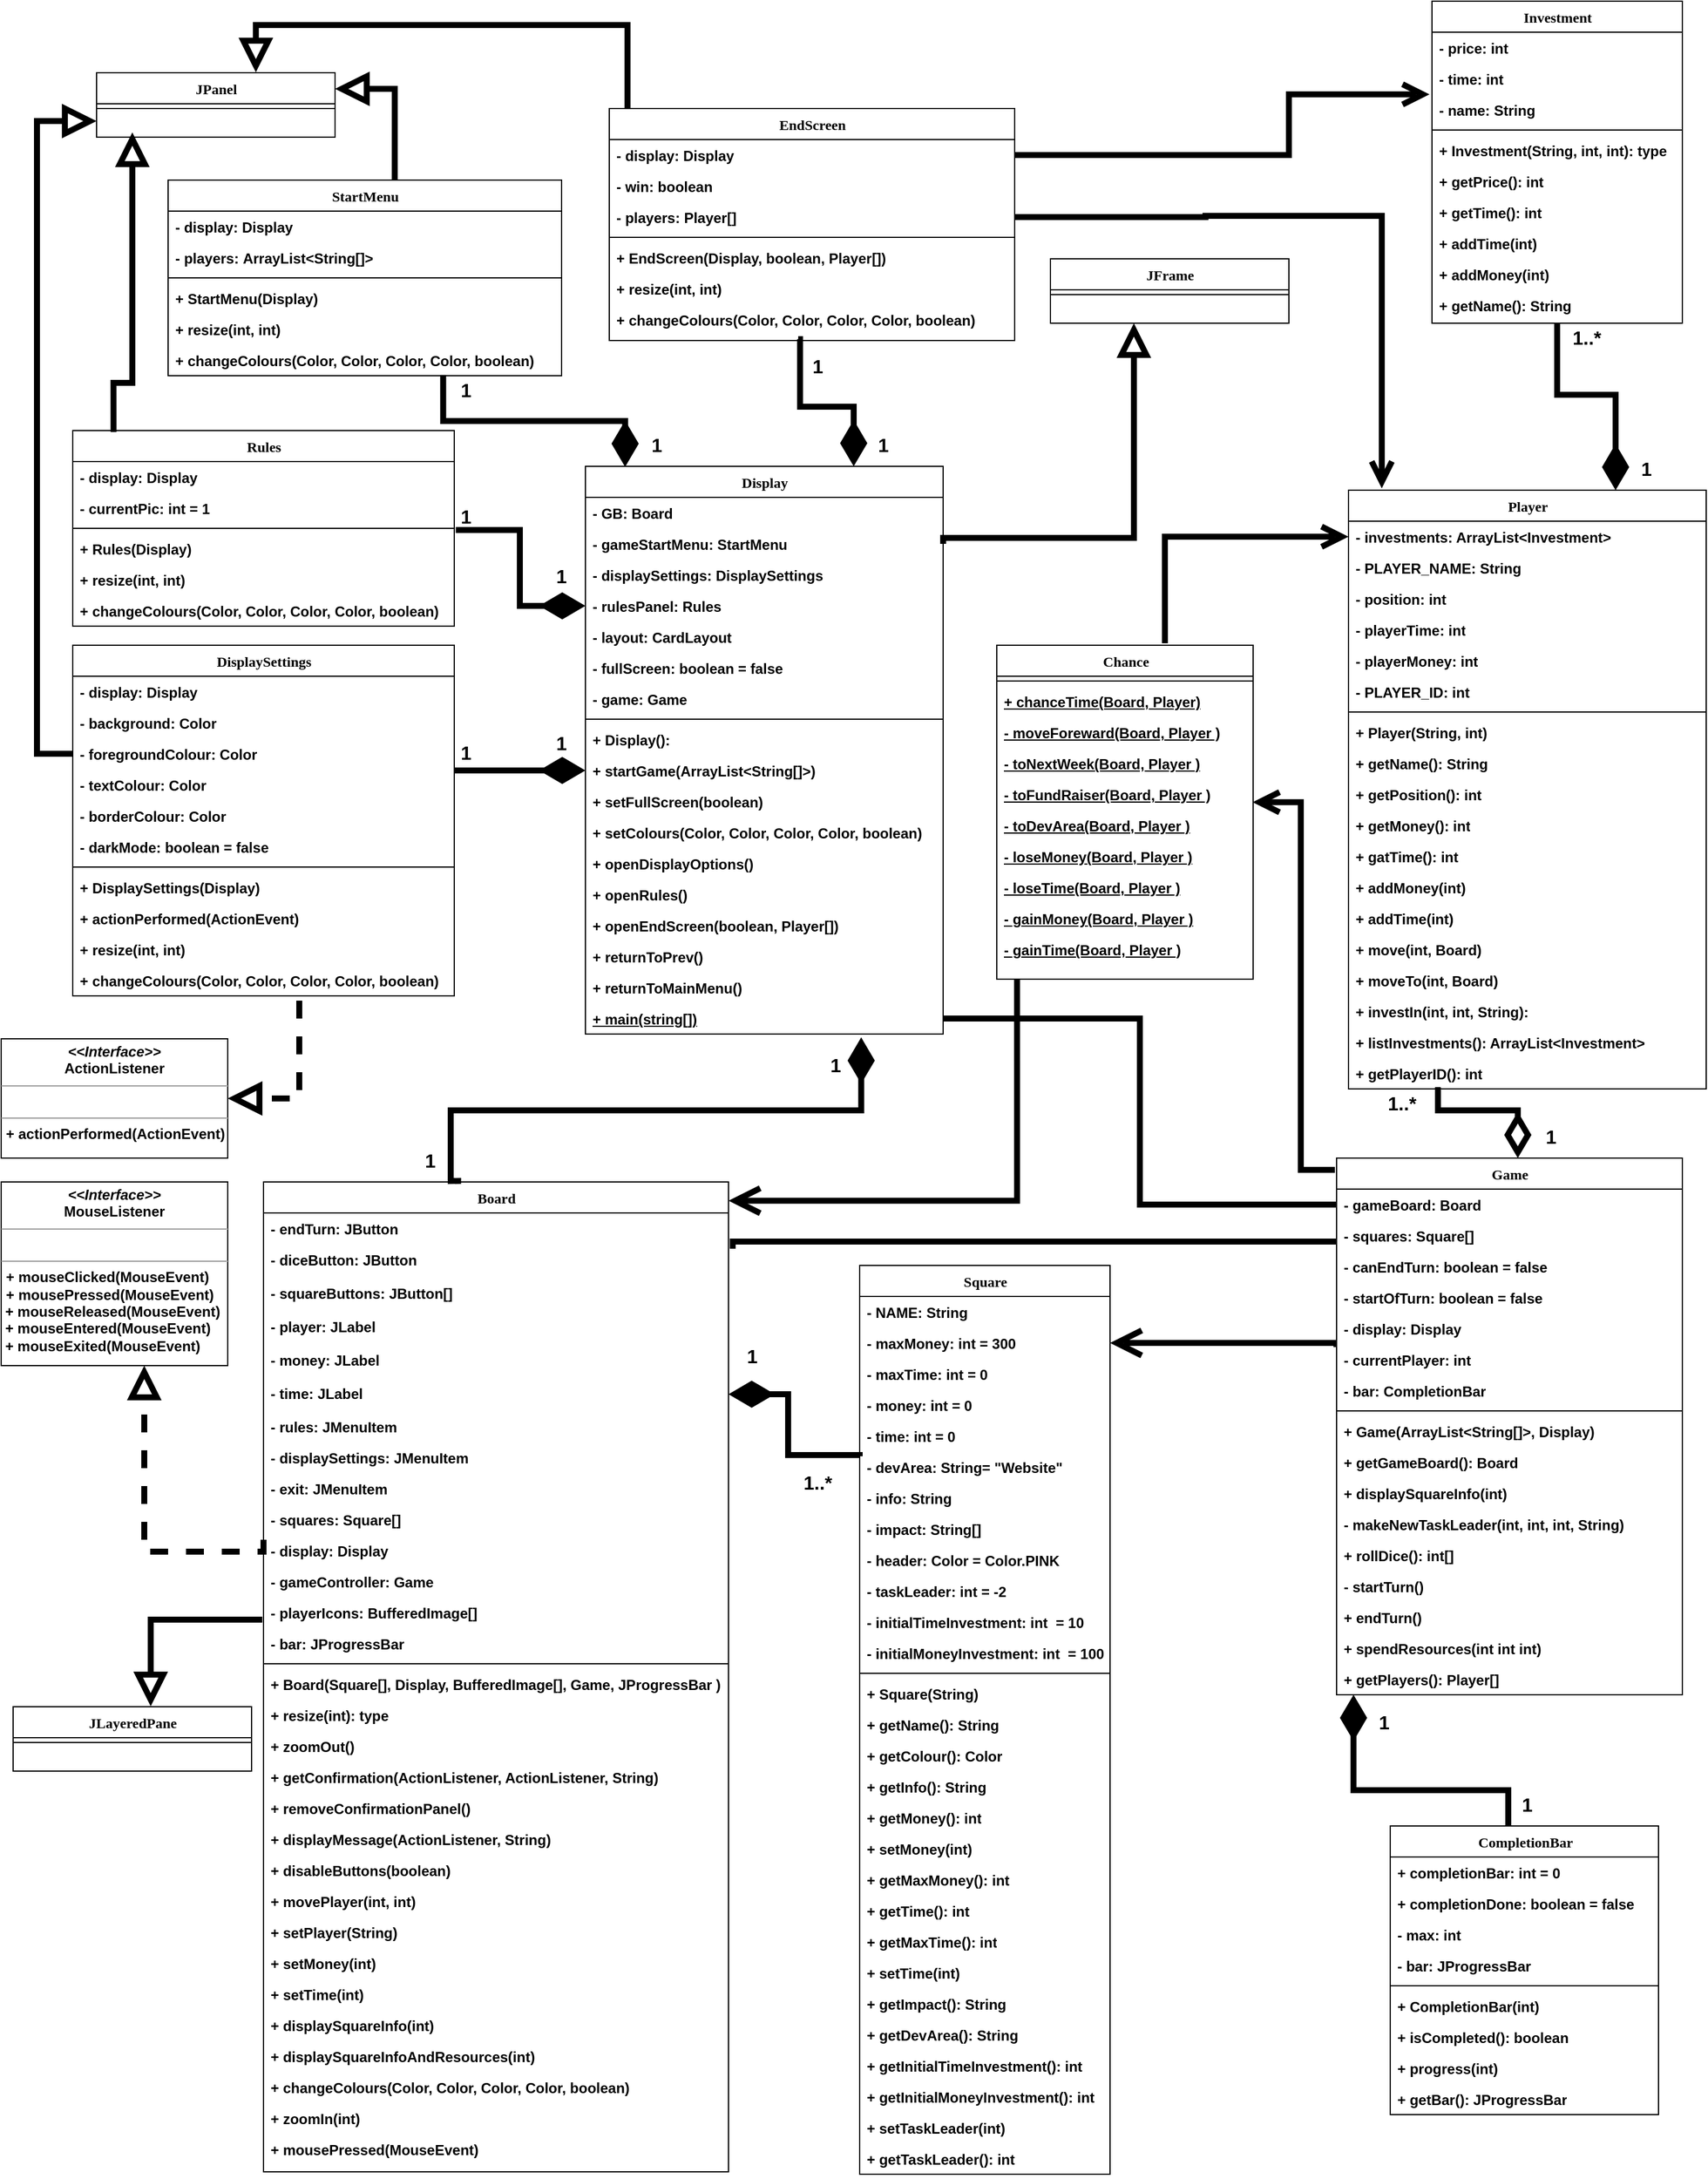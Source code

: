 <mxfile version="21.0.10" type="device"><diagram name="Page-1" id="6133507b-19e7-1e82-6fc7-422aa6c4b21f"><mxGraphModel dx="3022" dy="1322" grid="1" gridSize="10" guides="1" tooltips="1" connect="1" arrows="1" fold="1" page="1" pageScale="1" pageWidth="827" pageHeight="1169" background="none" math="0" shadow="0"><root><mxCell id="0"/><mxCell id="1" parent="0"/><mxCell id="235556782a83e6d0-1" value="StartMenu" style="swimlane;html=1;fontStyle=1;align=center;verticalAlign=top;childLayout=stackLayout;horizontal=1;startSize=26;horizontalStack=0;resizeParent=1;resizeLast=0;collapsible=1;marginBottom=0;swimlaneFillColor=#ffffff;rounded=0;shadow=0;comic=0;labelBackgroundColor=none;strokeWidth=1;fillColor=none;fontFamily=Verdana;fontSize=12" parent="1" vertex="1"><mxGeometry x="-270" y="290" width="330" height="164" as="geometry"/></mxCell><mxCell id="235556782a83e6d0-2" value="- display: Display" style="text;html=1;strokeColor=none;fillColor=none;align=left;verticalAlign=top;spacingLeft=4;spacingRight=4;whiteSpace=wrap;overflow=hidden;rotatable=0;points=[[0,0.5],[1,0.5]];portConstraint=eastwest;fontStyle=1" parent="235556782a83e6d0-1" vertex="1"><mxGeometry y="26" width="330" height="26" as="geometry"/></mxCell><mxCell id="235556782a83e6d0-3" value="- players:&amp;nbsp;ArrayList&amp;lt;String[]&amp;gt;" style="text;html=1;strokeColor=none;fillColor=none;align=left;verticalAlign=top;spacingLeft=4;spacingRight=4;whiteSpace=wrap;overflow=hidden;rotatable=0;points=[[0,0.5],[1,0.5]];portConstraint=eastwest;fontStyle=1" parent="235556782a83e6d0-1" vertex="1"><mxGeometry y="52" width="330" height="26" as="geometry"/></mxCell><mxCell id="235556782a83e6d0-6" value="" style="line;html=1;strokeWidth=1;fillColor=none;align=left;verticalAlign=middle;spacingTop=-1;spacingLeft=3;spacingRight=3;rotatable=0;labelPosition=right;points=[];portConstraint=eastwest;fontStyle=1" parent="235556782a83e6d0-1" vertex="1"><mxGeometry y="78" width="330" height="8" as="geometry"/></mxCell><mxCell id="235556782a83e6d0-7" value="+ StartMenu(Display)" style="text;html=1;strokeColor=none;fillColor=none;align=left;verticalAlign=top;spacingLeft=4;spacingRight=4;whiteSpace=wrap;overflow=hidden;rotatable=0;points=[[0,0.5],[1,0.5]];portConstraint=eastwest;fontStyle=1" parent="235556782a83e6d0-1" vertex="1"><mxGeometry y="86" width="330" height="26" as="geometry"/></mxCell><mxCell id="w6nuE6SAsuhXJWSvwjJv-131" value="+ resize(int, int)" style="text;html=1;strokeColor=none;fillColor=none;align=left;verticalAlign=top;spacingLeft=4;spacingRight=4;whiteSpace=wrap;overflow=hidden;rotatable=0;points=[[0,0.5],[1,0.5]];portConstraint=eastwest;fontStyle=1" vertex="1" parent="235556782a83e6d0-1"><mxGeometry y="112" width="330" height="26" as="geometry"/></mxCell><mxCell id="w6nuE6SAsuhXJWSvwjJv-132" value="+ changeColours(Color, Color, Color, Color, boolean)" style="text;html=1;strokeColor=none;fillColor=none;align=left;verticalAlign=top;spacingLeft=4;spacingRight=4;whiteSpace=wrap;overflow=hidden;rotatable=0;points=[[0,0.5],[1,0.5]];portConstraint=eastwest;fontStyle=1" vertex="1" parent="235556782a83e6d0-1"><mxGeometry y="138" width="330" height="26" as="geometry"/></mxCell><mxCell id="78961159f06e98e8-17" value="Board" style="swimlane;html=1;fontStyle=1;align=center;verticalAlign=top;childLayout=stackLayout;horizontal=1;startSize=26;horizontalStack=0;resizeParent=1;resizeLast=0;collapsible=1;marginBottom=0;swimlaneFillColor=#ffffff;rounded=0;shadow=0;comic=0;labelBackgroundColor=none;strokeWidth=1;fillColor=none;fontFamily=Verdana;fontSize=12" parent="1" vertex="1"><mxGeometry x="-190" y="1130" width="390" height="830" as="geometry"/></mxCell><mxCell id="78961159f06e98e8-23" value="- endTurn: JButton" style="text;html=1;strokeColor=none;fillColor=none;align=left;verticalAlign=top;spacingLeft=4;spacingRight=4;whiteSpace=wrap;overflow=hidden;rotatable=0;points=[[0,0.5],[1,0.5]];portConstraint=eastwest;fontStyle=1" parent="78961159f06e98e8-17" vertex="1"><mxGeometry y="26" width="390" height="26" as="geometry"/></mxCell><mxCell id="w6nuE6SAsuhXJWSvwjJv-134" value="- diceButton: JButton" style="text;html=1;strokeColor=none;fillColor=none;align=left;verticalAlign=top;spacingLeft=4;spacingRight=4;whiteSpace=wrap;overflow=hidden;rotatable=0;points=[[0,0.5],[1,0.5]];portConstraint=eastwest;fontStyle=1" vertex="1" parent="78961159f06e98e8-17"><mxGeometry y="52" width="390" height="28" as="geometry"/></mxCell><mxCell id="w6nuE6SAsuhXJWSvwjJv-135" value="- squareButtons: JButton[]" style="text;html=1;strokeColor=none;fillColor=none;align=left;verticalAlign=top;spacingLeft=4;spacingRight=4;whiteSpace=wrap;overflow=hidden;rotatable=0;points=[[0,0.5],[1,0.5]];portConstraint=eastwest;fontStyle=1" vertex="1" parent="78961159f06e98e8-17"><mxGeometry y="80" width="390" height="28" as="geometry"/></mxCell><mxCell id="w6nuE6SAsuhXJWSvwjJv-136" value="- player: JLabel" style="text;html=1;strokeColor=none;fillColor=none;align=left;verticalAlign=top;spacingLeft=4;spacingRight=4;whiteSpace=wrap;overflow=hidden;rotatable=0;points=[[0,0.5],[1,0.5]];portConstraint=eastwest;fontStyle=1" vertex="1" parent="78961159f06e98e8-17"><mxGeometry y="108" width="390" height="28" as="geometry"/></mxCell><mxCell id="w6nuE6SAsuhXJWSvwjJv-137" value="- money: JLabel" style="text;html=1;strokeColor=none;fillColor=none;align=left;verticalAlign=top;spacingLeft=4;spacingRight=4;whiteSpace=wrap;overflow=hidden;rotatable=0;points=[[0,0.5],[1,0.5]];portConstraint=eastwest;fontStyle=1" vertex="1" parent="78961159f06e98e8-17"><mxGeometry y="136" width="390" height="28" as="geometry"/></mxCell><mxCell id="w6nuE6SAsuhXJWSvwjJv-138" value="- time: JLabel" style="text;html=1;strokeColor=none;fillColor=none;align=left;verticalAlign=top;spacingLeft=4;spacingRight=4;whiteSpace=wrap;overflow=hidden;rotatable=0;points=[[0,0.5],[1,0.5]];portConstraint=eastwest;fontStyle=1" vertex="1" parent="78961159f06e98e8-17"><mxGeometry y="164" width="390" height="28" as="geometry"/></mxCell><mxCell id="78961159f06e98e8-24" value="- rules: JMenuItem" style="text;html=1;strokeColor=none;fillColor=none;align=left;verticalAlign=top;spacingLeft=4;spacingRight=4;whiteSpace=wrap;overflow=hidden;rotatable=0;points=[[0,0.5],[1,0.5]];portConstraint=eastwest;fontStyle=1" parent="78961159f06e98e8-17" vertex="1"><mxGeometry y="192" width="390" height="26" as="geometry"/></mxCell><mxCell id="w6nuE6SAsuhXJWSvwjJv-142" value="- displaySettings: JMenuItem" style="text;html=1;strokeColor=none;fillColor=none;align=left;verticalAlign=top;spacingLeft=4;spacingRight=4;whiteSpace=wrap;overflow=hidden;rotatable=0;points=[[0,0.5],[1,0.5]];portConstraint=eastwest;fontStyle=1" vertex="1" parent="78961159f06e98e8-17"><mxGeometry y="218" width="390" height="26" as="geometry"/></mxCell><mxCell id="w6nuE6SAsuhXJWSvwjJv-141" value="- exit: JMenuItem" style="text;html=1;strokeColor=none;fillColor=none;align=left;verticalAlign=top;spacingLeft=4;spacingRight=4;whiteSpace=wrap;overflow=hidden;rotatable=0;points=[[0,0.5],[1,0.5]];portConstraint=eastwest;fontStyle=1" vertex="1" parent="78961159f06e98e8-17"><mxGeometry y="244" width="390" height="26" as="geometry"/></mxCell><mxCell id="w6nuE6SAsuhXJWSvwjJv-139" value="- squares: Square[]" style="text;html=1;strokeColor=none;fillColor=none;align=left;verticalAlign=top;spacingLeft=4;spacingRight=4;whiteSpace=wrap;overflow=hidden;rotatable=0;points=[[0,0.5],[1,0.5]];portConstraint=eastwest;fontStyle=1" vertex="1" parent="78961159f06e98e8-17"><mxGeometry y="270" width="390" height="26" as="geometry"/></mxCell><mxCell id="w6nuE6SAsuhXJWSvwjJv-133" value="- display: Display" style="text;html=1;strokeColor=none;fillColor=none;align=left;verticalAlign=top;spacingLeft=4;spacingRight=4;whiteSpace=wrap;overflow=hidden;rotatable=0;points=[[0,0.5],[1,0.5]];portConstraint=eastwest;fontStyle=1" vertex="1" parent="78961159f06e98e8-17"><mxGeometry y="296" width="390" height="26" as="geometry"/></mxCell><mxCell id="w6nuE6SAsuhXJWSvwjJv-140" value="- gameController: Game" style="text;html=1;strokeColor=none;fillColor=none;align=left;verticalAlign=top;spacingLeft=4;spacingRight=4;whiteSpace=wrap;overflow=hidden;rotatable=0;points=[[0,0.5],[1,0.5]];portConstraint=eastwest;fontStyle=1" vertex="1" parent="78961159f06e98e8-17"><mxGeometry y="322" width="390" height="26" as="geometry"/></mxCell><mxCell id="w6nuE6SAsuhXJWSvwjJv-143" value="- playerIcons: BufferedImage[]" style="text;html=1;strokeColor=none;fillColor=none;align=left;verticalAlign=top;spacingLeft=4;spacingRight=4;whiteSpace=wrap;overflow=hidden;rotatable=0;points=[[0,0.5],[1,0.5]];portConstraint=eastwest;fontStyle=1" vertex="1" parent="78961159f06e98e8-17"><mxGeometry y="348" width="390" height="26" as="geometry"/></mxCell><mxCell id="w6nuE6SAsuhXJWSvwjJv-144" value="- bar: JProgressBar" style="text;html=1;strokeColor=none;fillColor=none;align=left;verticalAlign=top;spacingLeft=4;spacingRight=4;whiteSpace=wrap;overflow=hidden;rotatable=0;points=[[0,0.5],[1,0.5]];portConstraint=eastwest;fontStyle=1" vertex="1" parent="78961159f06e98e8-17"><mxGeometry y="374" width="390" height="26" as="geometry"/></mxCell><mxCell id="78961159f06e98e8-19" value="" style="line;html=1;strokeWidth=1;fillColor=none;align=left;verticalAlign=middle;spacingTop=-1;spacingLeft=3;spacingRight=3;rotatable=0;labelPosition=right;points=[];portConstraint=eastwest;fontStyle=1" parent="78961159f06e98e8-17" vertex="1"><mxGeometry y="400" width="390" height="8" as="geometry"/></mxCell><mxCell id="78961159f06e98e8-27" value="+ Board(Square[], Display, BufferedImage[], Game, JProgressBar )" style="text;html=1;strokeColor=none;fillColor=none;align=left;verticalAlign=top;spacingLeft=4;spacingRight=4;whiteSpace=wrap;overflow=hidden;rotatable=0;points=[[0,0.5],[1,0.5]];portConstraint=eastwest;fontStyle=1" parent="78961159f06e98e8-17" vertex="1"><mxGeometry y="408" width="390" height="26" as="geometry"/></mxCell><mxCell id="w6nuE6SAsuhXJWSvwjJv-145" value="+ resize(int): type" style="text;html=1;strokeColor=none;fillColor=none;align=left;verticalAlign=top;spacingLeft=4;spacingRight=4;whiteSpace=wrap;overflow=hidden;rotatable=0;points=[[0,0.5],[1,0.5]];portConstraint=eastwest;fontStyle=1" vertex="1" parent="78961159f06e98e8-17"><mxGeometry y="434" width="390" height="26" as="geometry"/></mxCell><mxCell id="w6nuE6SAsuhXJWSvwjJv-146" value="+ zoomOut()" style="text;html=1;strokeColor=none;fillColor=none;align=left;verticalAlign=top;spacingLeft=4;spacingRight=4;whiteSpace=wrap;overflow=hidden;rotatable=0;points=[[0,0.5],[1,0.5]];portConstraint=eastwest;fontStyle=1" vertex="1" parent="78961159f06e98e8-17"><mxGeometry y="460" width="390" height="26" as="geometry"/></mxCell><mxCell id="w6nuE6SAsuhXJWSvwjJv-147" value="+ getConfirmation(ActionListener, ActionListener, String)" style="text;html=1;strokeColor=none;fillColor=none;align=left;verticalAlign=top;spacingLeft=4;spacingRight=4;whiteSpace=wrap;overflow=hidden;rotatable=0;points=[[0,0.5],[1,0.5]];portConstraint=eastwest;fontStyle=1" vertex="1" parent="78961159f06e98e8-17"><mxGeometry y="486" width="390" height="26" as="geometry"/></mxCell><mxCell id="w6nuE6SAsuhXJWSvwjJv-148" value="+ removeConfirmationPanel()" style="text;html=1;strokeColor=none;fillColor=none;align=left;verticalAlign=top;spacingLeft=4;spacingRight=4;whiteSpace=wrap;overflow=hidden;rotatable=0;points=[[0,0.5],[1,0.5]];portConstraint=eastwest;fontStyle=1" vertex="1" parent="78961159f06e98e8-17"><mxGeometry y="512" width="390" height="26" as="geometry"/></mxCell><mxCell id="w6nuE6SAsuhXJWSvwjJv-149" value="+ displayMessage(ActionListener, String)" style="text;html=1;strokeColor=none;fillColor=none;align=left;verticalAlign=top;spacingLeft=4;spacingRight=4;whiteSpace=wrap;overflow=hidden;rotatable=0;points=[[0,0.5],[1,0.5]];portConstraint=eastwest;fontStyle=1" vertex="1" parent="78961159f06e98e8-17"><mxGeometry y="538" width="390" height="26" as="geometry"/></mxCell><mxCell id="w6nuE6SAsuhXJWSvwjJv-150" value="+ disableButtons(boolean)" style="text;html=1;strokeColor=none;fillColor=none;align=left;verticalAlign=top;spacingLeft=4;spacingRight=4;whiteSpace=wrap;overflow=hidden;rotatable=0;points=[[0,0.5],[1,0.5]];portConstraint=eastwest;fontStyle=1" vertex="1" parent="78961159f06e98e8-17"><mxGeometry y="564" width="390" height="26" as="geometry"/></mxCell><mxCell id="w6nuE6SAsuhXJWSvwjJv-151" value="+ movePlayer(int, int)" style="text;html=1;strokeColor=none;fillColor=none;align=left;verticalAlign=top;spacingLeft=4;spacingRight=4;whiteSpace=wrap;overflow=hidden;rotatable=0;points=[[0,0.5],[1,0.5]];portConstraint=eastwest;fontStyle=1" vertex="1" parent="78961159f06e98e8-17"><mxGeometry y="590" width="390" height="26" as="geometry"/></mxCell><mxCell id="w6nuE6SAsuhXJWSvwjJv-152" value="+ setPlayer(String)" style="text;html=1;strokeColor=none;fillColor=none;align=left;verticalAlign=top;spacingLeft=4;spacingRight=4;whiteSpace=wrap;overflow=hidden;rotatable=0;points=[[0,0.5],[1,0.5]];portConstraint=eastwest;fontStyle=1" vertex="1" parent="78961159f06e98e8-17"><mxGeometry y="616" width="390" height="26" as="geometry"/></mxCell><mxCell id="w6nuE6SAsuhXJWSvwjJv-153" value="+ setMoney(int)" style="text;html=1;strokeColor=none;fillColor=none;align=left;verticalAlign=top;spacingLeft=4;spacingRight=4;whiteSpace=wrap;overflow=hidden;rotatable=0;points=[[0,0.5],[1,0.5]];portConstraint=eastwest;fontStyle=1" vertex="1" parent="78961159f06e98e8-17"><mxGeometry y="642" width="390" height="26" as="geometry"/></mxCell><mxCell id="w6nuE6SAsuhXJWSvwjJv-154" value="+ setTime(int)" style="text;html=1;strokeColor=none;fillColor=none;align=left;verticalAlign=top;spacingLeft=4;spacingRight=4;whiteSpace=wrap;overflow=hidden;rotatable=0;points=[[0,0.5],[1,0.5]];portConstraint=eastwest;fontStyle=1" vertex="1" parent="78961159f06e98e8-17"><mxGeometry y="668" width="390" height="26" as="geometry"/></mxCell><mxCell id="w6nuE6SAsuhXJWSvwjJv-155" value="+ displaySquareInfo(int)" style="text;html=1;strokeColor=none;fillColor=none;align=left;verticalAlign=top;spacingLeft=4;spacingRight=4;whiteSpace=wrap;overflow=hidden;rotatable=0;points=[[0,0.5],[1,0.5]];portConstraint=eastwest;fontStyle=1" vertex="1" parent="78961159f06e98e8-17"><mxGeometry y="694" width="390" height="26" as="geometry"/></mxCell><mxCell id="w6nuE6SAsuhXJWSvwjJv-156" value="+ displaySquareInfoAndResources(int)" style="text;html=1;strokeColor=none;fillColor=none;align=left;verticalAlign=top;spacingLeft=4;spacingRight=4;whiteSpace=wrap;overflow=hidden;rotatable=0;points=[[0,0.5],[1,0.5]];portConstraint=eastwest;fontStyle=1" vertex="1" parent="78961159f06e98e8-17"><mxGeometry y="720" width="390" height="26" as="geometry"/></mxCell><mxCell id="w6nuE6SAsuhXJWSvwjJv-161" value="+ changeColours(Color, Color, Color, Color, boolean)" style="text;html=1;strokeColor=none;fillColor=none;align=left;verticalAlign=top;spacingLeft=4;spacingRight=4;whiteSpace=wrap;overflow=hidden;rotatable=0;points=[[0,0.5],[1,0.5]];portConstraint=eastwest;fontStyle=1" vertex="1" parent="78961159f06e98e8-17"><mxGeometry y="746" width="390" height="26" as="geometry"/></mxCell><mxCell id="w6nuE6SAsuhXJWSvwjJv-157" value="+ zoomIn(int)" style="text;html=1;strokeColor=none;fillColor=none;align=left;verticalAlign=top;spacingLeft=4;spacingRight=4;whiteSpace=wrap;overflow=hidden;rotatable=0;points=[[0,0.5],[1,0.5]];portConstraint=eastwest;fontStyle=1" vertex="1" parent="78961159f06e98e8-17"><mxGeometry y="772" width="390" height="26" as="geometry"/></mxCell><mxCell id="w6nuE6SAsuhXJWSvwjJv-158" value="+ mousePressed(MouseEvent)" style="text;html=1;strokeColor=none;fillColor=none;align=left;verticalAlign=top;spacingLeft=4;spacingRight=4;whiteSpace=wrap;overflow=hidden;rotatable=0;points=[[0,0.5],[1,0.5]];portConstraint=eastwest;fontStyle=1" vertex="1" parent="78961159f06e98e8-17"><mxGeometry y="798" width="390" height="26" as="geometry"/></mxCell><mxCell id="78961159f06e98e8-43" value="Chance" style="swimlane;html=1;fontStyle=1;align=center;verticalAlign=top;childLayout=stackLayout;horizontal=1;startSize=26;horizontalStack=0;resizeParent=1;resizeLast=0;collapsible=1;marginBottom=0;swimlaneFillColor=#ffffff;rounded=0;shadow=0;comic=0;labelBackgroundColor=none;strokeWidth=1;fillColor=none;fontFamily=Verdana;fontSize=12" parent="1" vertex="1"><mxGeometry x="425" y="680" width="215" height="280" as="geometry"/></mxCell><mxCell id="78961159f06e98e8-51" value="" style="line;html=1;strokeWidth=1;fillColor=none;align=left;verticalAlign=middle;spacingTop=-1;spacingLeft=3;spacingRight=3;rotatable=0;labelPosition=right;points=[];portConstraint=eastwest;fontStyle=1" parent="78961159f06e98e8-43" vertex="1"><mxGeometry y="26" width="215" height="8" as="geometry"/></mxCell><mxCell id="78961159f06e98e8-52" value="&lt;u&gt;+ chanceTime(Board, Player)&lt;/u&gt;" style="text;html=1;strokeColor=none;fillColor=none;align=left;verticalAlign=top;spacingLeft=4;spacingRight=4;whiteSpace=wrap;overflow=hidden;rotatable=0;points=[[0,0.5],[1,0.5]];portConstraint=eastwest;fontStyle=1" parent="78961159f06e98e8-43" vertex="1"><mxGeometry y="34" width="215" height="26" as="geometry"/></mxCell><mxCell id="b94bc138ca980ef-2" value="&lt;u&gt;-&amp;nbsp;moveForeward(Board, Player )&lt;/u&gt;" style="text;html=1;strokeColor=none;fillColor=none;align=left;verticalAlign=top;spacingLeft=4;spacingRight=4;whiteSpace=wrap;overflow=hidden;rotatable=0;points=[[0,0.5],[1,0.5]];portConstraint=eastwest;fontStyle=1" parent="78961159f06e98e8-43" vertex="1"><mxGeometry y="60" width="215" height="26" as="geometry"/></mxCell><mxCell id="w6nuE6SAsuhXJWSvwjJv-27" value="&lt;u style=&quot;border-color: var(--border-color);&quot;&gt;-&amp;nbsp;toNextWeek(Board, Player )&lt;/u&gt;" style="text;html=1;strokeColor=none;fillColor=none;align=left;verticalAlign=top;spacingLeft=4;spacingRight=4;whiteSpace=wrap;overflow=hidden;rotatable=0;points=[[0,0.5],[1,0.5]];portConstraint=eastwest;fontStyle=1" vertex="1" parent="78961159f06e98e8-43"><mxGeometry y="86" width="215" height="26" as="geometry"/></mxCell><mxCell id="b94bc138ca980ef-3" value="&lt;u style=&quot;border-color: var(--border-color);&quot;&gt;-&amp;nbsp;toFundRaiser(Board, Player )&lt;/u&gt;" style="text;html=1;strokeColor=none;fillColor=none;align=left;verticalAlign=top;spacingLeft=4;spacingRight=4;whiteSpace=wrap;overflow=hidden;rotatable=0;points=[[0,0.5],[1,0.5]];portConstraint=eastwest;fontStyle=1" parent="78961159f06e98e8-43" vertex="1"><mxGeometry y="112" width="215" height="26" as="geometry"/></mxCell><mxCell id="w6nuE6SAsuhXJWSvwjJv-28" value="&lt;u style=&quot;border-color: var(--border-color);&quot;&gt;-&amp;nbsp;toDevArea(Board, Player )&lt;/u&gt;" style="text;html=1;strokeColor=none;fillColor=none;align=left;verticalAlign=top;spacingLeft=4;spacingRight=4;whiteSpace=wrap;overflow=hidden;rotatable=0;points=[[0,0.5],[1,0.5]];portConstraint=eastwest;fontStyle=1" vertex="1" parent="78961159f06e98e8-43"><mxGeometry y="138" width="215" height="26" as="geometry"/></mxCell><mxCell id="w6nuE6SAsuhXJWSvwjJv-29" value="&lt;u style=&quot;border-color: var(--border-color);&quot;&gt;-&amp;nbsp;loseMoney(Board, Player )&lt;/u&gt;" style="text;html=1;strokeColor=none;fillColor=none;align=left;verticalAlign=top;spacingLeft=4;spacingRight=4;whiteSpace=wrap;overflow=hidden;rotatable=0;points=[[0,0.5],[1,0.5]];portConstraint=eastwest;fontStyle=1" vertex="1" parent="78961159f06e98e8-43"><mxGeometry y="164" width="215" height="26" as="geometry"/></mxCell><mxCell id="w6nuE6SAsuhXJWSvwjJv-30" value="&lt;u style=&quot;border-color: var(--border-color);&quot;&gt;-&amp;nbsp;loseTime(Board, Player )&lt;/u&gt;" style="text;html=1;strokeColor=none;fillColor=none;align=left;verticalAlign=top;spacingLeft=4;spacingRight=4;whiteSpace=wrap;overflow=hidden;rotatable=0;points=[[0,0.5],[1,0.5]];portConstraint=eastwest;fontStyle=1" vertex="1" parent="78961159f06e98e8-43"><mxGeometry y="190" width="215" height="26" as="geometry"/></mxCell><mxCell id="w6nuE6SAsuhXJWSvwjJv-31" value="&lt;u style=&quot;border-color: var(--border-color);&quot;&gt;-&amp;nbsp;gainMoney(Board, Player )&lt;/u&gt;" style="text;html=1;strokeColor=none;fillColor=none;align=left;verticalAlign=top;spacingLeft=4;spacingRight=4;whiteSpace=wrap;overflow=hidden;rotatable=0;points=[[0,0.5],[1,0.5]];portConstraint=eastwest;fontStyle=1" vertex="1" parent="78961159f06e98e8-43"><mxGeometry y="216" width="215" height="26" as="geometry"/></mxCell><mxCell id="w6nuE6SAsuhXJWSvwjJv-32" value="&lt;u style=&quot;border-color: var(--border-color);&quot;&gt;-&amp;nbsp;gainTime(Board, Player )&lt;/u&gt;" style="text;html=1;strokeColor=none;fillColor=none;align=left;verticalAlign=top;spacingLeft=4;spacingRight=4;whiteSpace=wrap;overflow=hidden;rotatable=0;points=[[0,0.5],[1,0.5]];portConstraint=eastwest;fontStyle=1" vertex="1" parent="78961159f06e98e8-43"><mxGeometry y="242" width="215" height="38" as="geometry"/></mxCell><mxCell id="78961159f06e98e8-69" value="Square" style="swimlane;html=1;fontStyle=1;align=center;verticalAlign=top;childLayout=stackLayout;horizontal=1;startSize=26;horizontalStack=0;resizeParent=1;resizeLast=0;collapsible=1;marginBottom=0;swimlaneFillColor=#ffffff;rounded=0;shadow=0;comic=0;labelBackgroundColor=none;strokeWidth=1;fillColor=none;fontFamily=Verdana;fontSize=12" parent="1" vertex="1"><mxGeometry x="310" y="1200" width="210" height="762" as="geometry"/></mxCell><mxCell id="78961159f06e98e8-70" value="- NAME: String" style="text;html=1;strokeColor=none;fillColor=none;align=left;verticalAlign=top;spacingLeft=4;spacingRight=4;whiteSpace=wrap;overflow=hidden;rotatable=0;points=[[0,0.5],[1,0.5]];portConstraint=eastwest;fontStyle=1" parent="78961159f06e98e8-69" vertex="1"><mxGeometry y="26" width="210" height="26" as="geometry"/></mxCell><mxCell id="w6nuE6SAsuhXJWSvwjJv-105" value="- maxMoney: int = 300" style="text;html=1;strokeColor=none;fillColor=none;align=left;verticalAlign=top;spacingLeft=4;spacingRight=4;whiteSpace=wrap;overflow=hidden;rotatable=0;points=[[0,0.5],[1,0.5]];portConstraint=eastwest;fontStyle=1" vertex="1" parent="78961159f06e98e8-69"><mxGeometry y="52" width="210" height="26" as="geometry"/></mxCell><mxCell id="w6nuE6SAsuhXJWSvwjJv-104" value="- maxTime: int = 0" style="text;html=1;strokeColor=none;fillColor=none;align=left;verticalAlign=top;spacingLeft=4;spacingRight=4;whiteSpace=wrap;overflow=hidden;rotatable=0;points=[[0,0.5],[1,0.5]];portConstraint=eastwest;fontStyle=1" vertex="1" parent="78961159f06e98e8-69"><mxGeometry y="78" width="210" height="26" as="geometry"/></mxCell><mxCell id="w6nuE6SAsuhXJWSvwjJv-107" value="- money: int = 0" style="text;html=1;strokeColor=none;fillColor=none;align=left;verticalAlign=top;spacingLeft=4;spacingRight=4;whiteSpace=wrap;overflow=hidden;rotatable=0;points=[[0,0.5],[1,0.5]];portConstraint=eastwest;fontStyle=1" vertex="1" parent="78961159f06e98e8-69"><mxGeometry y="104" width="210" height="26" as="geometry"/></mxCell><mxCell id="w6nuE6SAsuhXJWSvwjJv-108" value="- time: int = 0" style="text;html=1;strokeColor=none;fillColor=none;align=left;verticalAlign=top;spacingLeft=4;spacingRight=4;whiteSpace=wrap;overflow=hidden;rotatable=0;points=[[0,0.5],[1,0.5]];portConstraint=eastwest;fontStyle=1" vertex="1" parent="78961159f06e98e8-69"><mxGeometry y="130" width="210" height="26" as="geometry"/></mxCell><mxCell id="w6nuE6SAsuhXJWSvwjJv-109" value="- devArea: String= &quot;Website&quot;" style="text;html=1;strokeColor=none;fillColor=none;align=left;verticalAlign=top;spacingLeft=4;spacingRight=4;whiteSpace=wrap;overflow=hidden;rotatable=0;points=[[0,0.5],[1,0.5]];portConstraint=eastwest;fontStyle=1" vertex="1" parent="78961159f06e98e8-69"><mxGeometry y="156" width="210" height="26" as="geometry"/></mxCell><mxCell id="w6nuE6SAsuhXJWSvwjJv-106" value="- info: String" style="text;html=1;strokeColor=none;fillColor=none;align=left;verticalAlign=top;spacingLeft=4;spacingRight=4;whiteSpace=wrap;overflow=hidden;rotatable=0;points=[[0,0.5],[1,0.5]];portConstraint=eastwest;fontStyle=1" vertex="1" parent="78961159f06e98e8-69"><mxGeometry y="182" width="210" height="26" as="geometry"/></mxCell><mxCell id="w6nuE6SAsuhXJWSvwjJv-110" value="- impact: String[]" style="text;html=1;strokeColor=none;fillColor=none;align=left;verticalAlign=top;spacingLeft=4;spacingRight=4;whiteSpace=wrap;overflow=hidden;rotatable=0;points=[[0,0.5],[1,0.5]];portConstraint=eastwest;fontStyle=1" vertex="1" parent="78961159f06e98e8-69"><mxGeometry y="208" width="210" height="26" as="geometry"/></mxCell><mxCell id="w6nuE6SAsuhXJWSvwjJv-112" value="- header: Color = Color.PINK" style="text;html=1;strokeColor=none;fillColor=none;align=left;verticalAlign=top;spacingLeft=4;spacingRight=4;whiteSpace=wrap;overflow=hidden;rotatable=0;points=[[0,0.5],[1,0.5]];portConstraint=eastwest;fontStyle=1" vertex="1" parent="78961159f06e98e8-69"><mxGeometry y="234" width="210" height="26" as="geometry"/></mxCell><mxCell id="w6nuE6SAsuhXJWSvwjJv-111" value="- taskLeader: int = -2" style="text;html=1;strokeColor=none;fillColor=none;align=left;verticalAlign=top;spacingLeft=4;spacingRight=4;whiteSpace=wrap;overflow=hidden;rotatable=0;points=[[0,0.5],[1,0.5]];portConstraint=eastwest;fontStyle=1" vertex="1" parent="78961159f06e98e8-69"><mxGeometry y="260" width="210" height="26" as="geometry"/></mxCell><mxCell id="w6nuE6SAsuhXJWSvwjJv-113" value="- initialTimeInvestment: int&amp;nbsp; = 10" style="text;html=1;strokeColor=none;fillColor=none;align=left;verticalAlign=top;spacingLeft=4;spacingRight=4;whiteSpace=wrap;overflow=hidden;rotatable=0;points=[[0,0.5],[1,0.5]];portConstraint=eastwest;fontStyle=1" vertex="1" parent="78961159f06e98e8-69"><mxGeometry y="286" width="210" height="26" as="geometry"/></mxCell><mxCell id="w6nuE6SAsuhXJWSvwjJv-114" value="- initialMoneyInvestment: int&amp;nbsp; = 100" style="text;html=1;strokeColor=none;fillColor=none;align=left;verticalAlign=top;spacingLeft=4;spacingRight=4;whiteSpace=wrap;overflow=hidden;rotatable=0;points=[[0,0.5],[1,0.5]];portConstraint=eastwest;fontStyle=1" vertex="1" parent="78961159f06e98e8-69"><mxGeometry y="312" width="210" height="26" as="geometry"/></mxCell><mxCell id="78961159f06e98e8-77" value="" style="line;html=1;strokeWidth=1;fillColor=none;align=left;verticalAlign=middle;spacingTop=-1;spacingLeft=3;spacingRight=3;rotatable=0;labelPosition=right;points=[];portConstraint=eastwest;fontStyle=1" parent="78961159f06e98e8-69" vertex="1"><mxGeometry y="338" width="210" height="8" as="geometry"/></mxCell><mxCell id="w6nuE6SAsuhXJWSvwjJv-115" value="+ Square(String)" style="text;html=1;strokeColor=none;fillColor=none;align=left;verticalAlign=top;spacingLeft=4;spacingRight=4;whiteSpace=wrap;overflow=hidden;rotatable=0;points=[[0,0.5],[1,0.5]];portConstraint=eastwest;fontStyle=1" vertex="1" parent="78961159f06e98e8-69"><mxGeometry y="346" width="210" height="26" as="geometry"/></mxCell><mxCell id="w6nuE6SAsuhXJWSvwjJv-116" value="+ getName(): String" style="text;html=1;strokeColor=none;fillColor=none;align=left;verticalAlign=top;spacingLeft=4;spacingRight=4;whiteSpace=wrap;overflow=hidden;rotatable=0;points=[[0,0.5],[1,0.5]];portConstraint=eastwest;fontStyle=1" vertex="1" parent="78961159f06e98e8-69"><mxGeometry y="372" width="210" height="26" as="geometry"/></mxCell><mxCell id="w6nuE6SAsuhXJWSvwjJv-117" value="+ getColour(): Color" style="text;html=1;strokeColor=none;fillColor=none;align=left;verticalAlign=top;spacingLeft=4;spacingRight=4;whiteSpace=wrap;overflow=hidden;rotatable=0;points=[[0,0.5],[1,0.5]];portConstraint=eastwest;fontStyle=1" vertex="1" parent="78961159f06e98e8-69"><mxGeometry y="398" width="210" height="26" as="geometry"/></mxCell><mxCell id="w6nuE6SAsuhXJWSvwjJv-118" value="+ getInfo(): String" style="text;html=1;strokeColor=none;fillColor=none;align=left;verticalAlign=top;spacingLeft=4;spacingRight=4;whiteSpace=wrap;overflow=hidden;rotatable=0;points=[[0,0.5],[1,0.5]];portConstraint=eastwest;fontStyle=1" vertex="1" parent="78961159f06e98e8-69"><mxGeometry y="424" width="210" height="26" as="geometry"/></mxCell><mxCell id="w6nuE6SAsuhXJWSvwjJv-119" value="+ getMoney(): int" style="text;html=1;strokeColor=none;fillColor=none;align=left;verticalAlign=top;spacingLeft=4;spacingRight=4;whiteSpace=wrap;overflow=hidden;rotatable=0;points=[[0,0.5],[1,0.5]];portConstraint=eastwest;fontStyle=1" vertex="1" parent="78961159f06e98e8-69"><mxGeometry y="450" width="210" height="26" as="geometry"/></mxCell><mxCell id="w6nuE6SAsuhXJWSvwjJv-120" value="+ setMoney(int)" style="text;html=1;strokeColor=none;fillColor=none;align=left;verticalAlign=top;spacingLeft=4;spacingRight=4;whiteSpace=wrap;overflow=hidden;rotatable=0;points=[[0,0.5],[1,0.5]];portConstraint=eastwest;fontStyle=1" vertex="1" parent="78961159f06e98e8-69"><mxGeometry y="476" width="210" height="26" as="geometry"/></mxCell><mxCell id="w6nuE6SAsuhXJWSvwjJv-121" value="+ getMaxMoney(): int" style="text;html=1;strokeColor=none;fillColor=none;align=left;verticalAlign=top;spacingLeft=4;spacingRight=4;whiteSpace=wrap;overflow=hidden;rotatable=0;points=[[0,0.5],[1,0.5]];portConstraint=eastwest;fontStyle=1" vertex="1" parent="78961159f06e98e8-69"><mxGeometry y="502" width="210" height="26" as="geometry"/></mxCell><mxCell id="w6nuE6SAsuhXJWSvwjJv-122" value="+ getTime(): int" style="text;html=1;strokeColor=none;fillColor=none;align=left;verticalAlign=top;spacingLeft=4;spacingRight=4;whiteSpace=wrap;overflow=hidden;rotatable=0;points=[[0,0.5],[1,0.5]];portConstraint=eastwest;fontStyle=1" vertex="1" parent="78961159f06e98e8-69"><mxGeometry y="528" width="210" height="26" as="geometry"/></mxCell><mxCell id="w6nuE6SAsuhXJWSvwjJv-123" value="+ getMaxTime(): int" style="text;html=1;strokeColor=none;fillColor=none;align=left;verticalAlign=top;spacingLeft=4;spacingRight=4;whiteSpace=wrap;overflow=hidden;rotatable=0;points=[[0,0.5],[1,0.5]];portConstraint=eastwest;fontStyle=1" vertex="1" parent="78961159f06e98e8-69"><mxGeometry y="554" width="210" height="26" as="geometry"/></mxCell><mxCell id="w6nuE6SAsuhXJWSvwjJv-124" value="+ setTime(int)" style="text;html=1;strokeColor=none;fillColor=none;align=left;verticalAlign=top;spacingLeft=4;spacingRight=4;whiteSpace=wrap;overflow=hidden;rotatable=0;points=[[0,0.5],[1,0.5]];portConstraint=eastwest;fontStyle=1" vertex="1" parent="78961159f06e98e8-69"><mxGeometry y="580" width="210" height="26" as="geometry"/></mxCell><mxCell id="w6nuE6SAsuhXJWSvwjJv-125" value="+ getImpact(): String" style="text;html=1;strokeColor=none;fillColor=none;align=left;verticalAlign=top;spacingLeft=4;spacingRight=4;whiteSpace=wrap;overflow=hidden;rotatable=0;points=[[0,0.5],[1,0.5]];portConstraint=eastwest;fontStyle=1" vertex="1" parent="78961159f06e98e8-69"><mxGeometry y="606" width="210" height="26" as="geometry"/></mxCell><mxCell id="w6nuE6SAsuhXJWSvwjJv-126" value="+ getDevArea(): String" style="text;html=1;strokeColor=none;fillColor=none;align=left;verticalAlign=top;spacingLeft=4;spacingRight=4;whiteSpace=wrap;overflow=hidden;rotatable=0;points=[[0,0.5],[1,0.5]];portConstraint=eastwest;fontStyle=1" vertex="1" parent="78961159f06e98e8-69"><mxGeometry y="632" width="210" height="26" as="geometry"/></mxCell><mxCell id="w6nuE6SAsuhXJWSvwjJv-127" value="+ getInitialTimeInvestment(): int" style="text;html=1;strokeColor=none;fillColor=none;align=left;verticalAlign=top;spacingLeft=4;spacingRight=4;whiteSpace=wrap;overflow=hidden;rotatable=0;points=[[0,0.5],[1,0.5]];portConstraint=eastwest;fontStyle=1" vertex="1" parent="78961159f06e98e8-69"><mxGeometry y="658" width="210" height="26" as="geometry"/></mxCell><mxCell id="w6nuE6SAsuhXJWSvwjJv-128" value="+ getInitialMoneyInvestment(): int" style="text;html=1;strokeColor=none;fillColor=none;align=left;verticalAlign=top;spacingLeft=4;spacingRight=4;whiteSpace=wrap;overflow=hidden;rotatable=0;points=[[0,0.5],[1,0.5]];portConstraint=eastwest;fontStyle=1" vertex="1" parent="78961159f06e98e8-69"><mxGeometry y="684" width="210" height="26" as="geometry"/></mxCell><mxCell id="w6nuE6SAsuhXJWSvwjJv-129" value="+ setTaskLeader(int)" style="text;html=1;strokeColor=none;fillColor=none;align=left;verticalAlign=top;spacingLeft=4;spacingRight=4;whiteSpace=wrap;overflow=hidden;rotatable=0;points=[[0,0.5],[1,0.5]];portConstraint=eastwest;fontStyle=1" vertex="1" parent="78961159f06e98e8-69"><mxGeometry y="710" width="210" height="26" as="geometry"/></mxCell><mxCell id="w6nuE6SAsuhXJWSvwjJv-130" value="+ getTaskLeader(): int" style="text;html=1;strokeColor=none;fillColor=none;align=left;verticalAlign=top;spacingLeft=4;spacingRight=4;whiteSpace=wrap;overflow=hidden;rotatable=0;points=[[0,0.5],[1,0.5]];portConstraint=eastwest;fontStyle=1" vertex="1" parent="78961159f06e98e8-69"><mxGeometry y="736" width="210" height="26" as="geometry"/></mxCell><mxCell id="78961159f06e98e8-82" value="CompletionBar" style="swimlane;html=1;fontStyle=1;align=center;verticalAlign=top;childLayout=stackLayout;horizontal=1;startSize=26;horizontalStack=0;resizeParent=1;resizeLast=0;collapsible=1;marginBottom=0;swimlaneFillColor=#ffffff;rounded=0;shadow=0;comic=0;labelBackgroundColor=none;strokeWidth=1;fillColor=none;fontFamily=Verdana;fontSize=12" parent="1" vertex="1"><mxGeometry x="755" y="1670" width="225" height="242" as="geometry"/></mxCell><mxCell id="78961159f06e98e8-84" value="+ completionBar: int = 0" style="text;html=1;strokeColor=none;fillColor=none;align=left;verticalAlign=top;spacingLeft=4;spacingRight=4;whiteSpace=wrap;overflow=hidden;rotatable=0;points=[[0,0.5],[1,0.5]];portConstraint=eastwest;fontStyle=1" parent="78961159f06e98e8-82" vertex="1"><mxGeometry y="26" width="225" height="26" as="geometry"/></mxCell><mxCell id="78961159f06e98e8-89" value="+ completionDone: boolean = false" style="text;html=1;strokeColor=none;fillColor=none;align=left;verticalAlign=top;spacingLeft=4;spacingRight=4;whiteSpace=wrap;overflow=hidden;rotatable=0;points=[[0,0.5],[1,0.5]];portConstraint=eastwest;fontStyle=1" parent="78961159f06e98e8-82" vertex="1"><mxGeometry y="52" width="225" height="26" as="geometry"/></mxCell><mxCell id="w6nuE6SAsuhXJWSvwjJv-33" value="- max: int&amp;nbsp;" style="text;html=1;strokeColor=none;fillColor=none;align=left;verticalAlign=top;spacingLeft=4;spacingRight=4;whiteSpace=wrap;overflow=hidden;rotatable=0;points=[[0,0.5],[1,0.5]];portConstraint=eastwest;fontStyle=1" vertex="1" parent="78961159f06e98e8-82"><mxGeometry y="78" width="225" height="26" as="geometry"/></mxCell><mxCell id="w6nuE6SAsuhXJWSvwjJv-37" value="- bar: JProgressBar" style="text;html=1;strokeColor=none;fillColor=none;align=left;verticalAlign=top;spacingLeft=4;spacingRight=4;whiteSpace=wrap;overflow=hidden;rotatable=0;points=[[0,0.5],[1,0.5]];portConstraint=eastwest;fontStyle=1" vertex="1" parent="78961159f06e98e8-82"><mxGeometry y="104" width="225" height="26" as="geometry"/></mxCell><mxCell id="78961159f06e98e8-90" value="" style="line;html=1;strokeWidth=1;fillColor=none;align=left;verticalAlign=middle;spacingTop=-1;spacingLeft=3;spacingRight=3;rotatable=0;labelPosition=right;points=[];portConstraint=eastwest;fontStyle=1" parent="78961159f06e98e8-82" vertex="1"><mxGeometry y="130" width="225" height="8" as="geometry"/></mxCell><mxCell id="b94bc138ca980ef-4" value="+ CompletionBar(int)" style="text;html=1;strokeColor=none;fillColor=none;align=left;verticalAlign=top;spacingLeft=4;spacingRight=4;whiteSpace=wrap;overflow=hidden;rotatable=0;points=[[0,0.5],[1,0.5]];portConstraint=eastwest;fontStyle=1" parent="78961159f06e98e8-82" vertex="1"><mxGeometry y="138" width="225" height="26" as="geometry"/></mxCell><mxCell id="78961159f06e98e8-94" value="+ isCompleted(): boolean" style="text;html=1;strokeColor=none;fillColor=none;align=left;verticalAlign=top;spacingLeft=4;spacingRight=4;whiteSpace=wrap;overflow=hidden;rotatable=0;points=[[0,0.5],[1,0.5]];portConstraint=eastwest;fontStyle=1" parent="78961159f06e98e8-82" vertex="1"><mxGeometry y="164" width="225" height="26" as="geometry"/></mxCell><mxCell id="w6nuE6SAsuhXJWSvwjJv-35" value="+ progress(int)" style="text;html=1;strokeColor=none;fillColor=none;align=left;verticalAlign=top;spacingLeft=4;spacingRight=4;whiteSpace=wrap;overflow=hidden;rotatable=0;points=[[0,0.5],[1,0.5]];portConstraint=eastwest;fontStyle=1" vertex="1" parent="78961159f06e98e8-82"><mxGeometry y="190" width="225" height="26" as="geometry"/></mxCell><mxCell id="w6nuE6SAsuhXJWSvwjJv-36" value="+ getBar(): JProgressBar" style="text;html=1;strokeColor=none;fillColor=none;align=left;verticalAlign=top;spacingLeft=4;spacingRight=4;whiteSpace=wrap;overflow=hidden;rotatable=0;points=[[0,0.5],[1,0.5]];portConstraint=eastwest;fontStyle=1" vertex="1" parent="78961159f06e98e8-82"><mxGeometry y="216" width="225" height="26" as="geometry"/></mxCell><mxCell id="78961159f06e98e8-95" value="Display" style="swimlane;html=1;fontStyle=1;align=center;verticalAlign=top;childLayout=stackLayout;horizontal=1;startSize=26;horizontalStack=0;resizeParent=1;resizeLast=0;collapsible=1;marginBottom=0;swimlaneFillColor=#ffffff;rounded=0;shadow=0;comic=0;labelBackgroundColor=none;strokeWidth=1;fillColor=none;fontFamily=Verdana;fontSize=12" parent="1" vertex="1"><mxGeometry x="80" y="530" width="300" height="476" as="geometry"/></mxCell><mxCell id="78961159f06e98e8-96" value="- GB: Board" style="text;html=1;strokeColor=none;fillColor=none;align=left;verticalAlign=top;spacingLeft=4;spacingRight=4;whiteSpace=wrap;overflow=hidden;rotatable=0;points=[[0,0.5],[1,0.5]];portConstraint=eastwest;fontStyle=1" parent="78961159f06e98e8-95" vertex="1"><mxGeometry y="26" width="300" height="26" as="geometry"/></mxCell><mxCell id="78961159f06e98e8-102" value="- gameStartMenu: StartMenu" style="text;html=1;strokeColor=none;fillColor=none;align=left;verticalAlign=top;spacingLeft=4;spacingRight=4;whiteSpace=wrap;overflow=hidden;rotatable=0;points=[[0,0.5],[1,0.5]];portConstraint=eastwest;fontStyle=1" parent="78961159f06e98e8-95" vertex="1"><mxGeometry y="52" width="300" height="26" as="geometry"/></mxCell><mxCell id="w6nuE6SAsuhXJWSvwjJv-39" value="- displaySettings: DisplaySettings" style="text;html=1;strokeColor=none;fillColor=none;align=left;verticalAlign=top;spacingLeft=4;spacingRight=4;whiteSpace=wrap;overflow=hidden;rotatable=0;points=[[0,0.5],[1,0.5]];portConstraint=eastwest;fontStyle=1" vertex="1" parent="78961159f06e98e8-95"><mxGeometry y="78" width="300" height="26" as="geometry"/></mxCell><mxCell id="w6nuE6SAsuhXJWSvwjJv-38" value="- rulesPanel: Rules" style="text;html=1;strokeColor=none;fillColor=none;align=left;verticalAlign=top;spacingLeft=4;spacingRight=4;whiteSpace=wrap;overflow=hidden;rotatable=0;points=[[0,0.5],[1,0.5]];portConstraint=eastwest;fontStyle=1" vertex="1" parent="78961159f06e98e8-95"><mxGeometry y="104" width="300" height="26" as="geometry"/></mxCell><mxCell id="w6nuE6SAsuhXJWSvwjJv-41" value="- layout: CardLayout" style="text;html=1;strokeColor=none;fillColor=none;align=left;verticalAlign=top;spacingLeft=4;spacingRight=4;whiteSpace=wrap;overflow=hidden;rotatable=0;points=[[0,0.5],[1,0.5]];portConstraint=eastwest;fontStyle=1" vertex="1" parent="78961159f06e98e8-95"><mxGeometry y="130" width="300" height="26" as="geometry"/></mxCell><mxCell id="w6nuE6SAsuhXJWSvwjJv-40" value="- fullScreen: boolean = false" style="text;html=1;strokeColor=none;fillColor=none;align=left;verticalAlign=top;spacingLeft=4;spacingRight=4;whiteSpace=wrap;overflow=hidden;rotatable=0;points=[[0,0.5],[1,0.5]];portConstraint=eastwest;fontStyle=1" vertex="1" parent="78961159f06e98e8-95"><mxGeometry y="156" width="300" height="26" as="geometry"/></mxCell><mxCell id="w6nuE6SAsuhXJWSvwjJv-42" value="- game: Game" style="text;html=1;strokeColor=none;fillColor=none;align=left;verticalAlign=top;spacingLeft=4;spacingRight=4;whiteSpace=wrap;overflow=hidden;rotatable=0;points=[[0,0.5],[1,0.5]];portConstraint=eastwest;fontStyle=1" vertex="1" parent="78961159f06e98e8-95"><mxGeometry y="182" width="300" height="26" as="geometry"/></mxCell><mxCell id="78961159f06e98e8-103" value="" style="line;html=1;strokeWidth=1;fillColor=none;align=left;verticalAlign=middle;spacingTop=-1;spacingLeft=3;spacingRight=3;rotatable=0;labelPosition=right;points=[];portConstraint=eastwest;fontStyle=1" parent="78961159f06e98e8-95" vertex="1"><mxGeometry y="208" width="300" height="8" as="geometry"/></mxCell><mxCell id="78961159f06e98e8-104" value="+ Display():&amp;nbsp;" style="text;html=1;strokeColor=none;fillColor=none;align=left;verticalAlign=top;spacingLeft=4;spacingRight=4;whiteSpace=wrap;overflow=hidden;rotatable=0;points=[[0,0.5],[1,0.5]];portConstraint=eastwest;fontStyle=1" parent="78961159f06e98e8-95" vertex="1"><mxGeometry y="216" width="300" height="26" as="geometry"/></mxCell><mxCell id="b94bc138ca980ef-5" value="+ startGame(ArrayList&amp;lt;String[]&amp;gt;)" style="text;html=1;strokeColor=none;fillColor=none;align=left;verticalAlign=top;spacingLeft=4;spacingRight=4;whiteSpace=wrap;overflow=hidden;rotatable=0;points=[[0,0.5],[1,0.5]];portConstraint=eastwest;fontStyle=1" parent="78961159f06e98e8-95" vertex="1"><mxGeometry y="242" width="300" height="26" as="geometry"/></mxCell><mxCell id="w6nuE6SAsuhXJWSvwjJv-44" value="+ setFullScreen(boolean)" style="text;html=1;strokeColor=none;fillColor=none;align=left;verticalAlign=top;spacingLeft=4;spacingRight=4;whiteSpace=wrap;overflow=hidden;rotatable=0;points=[[0,0.5],[1,0.5]];portConstraint=eastwest;fontStyle=1" vertex="1" parent="78961159f06e98e8-95"><mxGeometry y="268" width="300" height="26" as="geometry"/></mxCell><mxCell id="w6nuE6SAsuhXJWSvwjJv-45" value="+&amp;nbsp;setColours(Color, Color, Color, Color, boolean)" style="text;html=1;strokeColor=none;fillColor=none;align=left;verticalAlign=top;spacingLeft=4;spacingRight=4;whiteSpace=wrap;overflow=hidden;rotatable=0;points=[[0,0.5],[1,0.5]];portConstraint=eastwest;fontStyle=1" vertex="1" parent="78961159f06e98e8-95"><mxGeometry y="294" width="300" height="26" as="geometry"/></mxCell><mxCell id="w6nuE6SAsuhXJWSvwjJv-46" value="+ openDisplayOptions()" style="text;html=1;strokeColor=none;fillColor=none;align=left;verticalAlign=top;spacingLeft=4;spacingRight=4;whiteSpace=wrap;overflow=hidden;rotatable=0;points=[[0,0.5],[1,0.5]];portConstraint=eastwest;fontStyle=1" vertex="1" parent="78961159f06e98e8-95"><mxGeometry y="320" width="300" height="26" as="geometry"/></mxCell><mxCell id="w6nuE6SAsuhXJWSvwjJv-47" value="+ openRules()" style="text;html=1;strokeColor=none;fillColor=none;align=left;verticalAlign=top;spacingLeft=4;spacingRight=4;whiteSpace=wrap;overflow=hidden;rotatable=0;points=[[0,0.5],[1,0.5]];portConstraint=eastwest;fontStyle=1" vertex="1" parent="78961159f06e98e8-95"><mxGeometry y="346" width="300" height="26" as="geometry"/></mxCell><mxCell id="w6nuE6SAsuhXJWSvwjJv-48" value="+ openEndScreen(boolean, Player[])" style="text;html=1;strokeColor=none;fillColor=none;align=left;verticalAlign=top;spacingLeft=4;spacingRight=4;whiteSpace=wrap;overflow=hidden;rotatable=0;points=[[0,0.5],[1,0.5]];portConstraint=eastwest;fontStyle=1" vertex="1" parent="78961159f06e98e8-95"><mxGeometry y="372" width="300" height="26" as="geometry"/></mxCell><mxCell id="w6nuE6SAsuhXJWSvwjJv-49" value="+ returnToPrev()" style="text;html=1;strokeColor=none;fillColor=none;align=left;verticalAlign=top;spacingLeft=4;spacingRight=4;whiteSpace=wrap;overflow=hidden;rotatable=0;points=[[0,0.5],[1,0.5]];portConstraint=eastwest;fontStyle=1" vertex="1" parent="78961159f06e98e8-95"><mxGeometry y="398" width="300" height="26" as="geometry"/></mxCell><mxCell id="w6nuE6SAsuhXJWSvwjJv-43" value="+ returnToMainMenu()" style="text;html=1;strokeColor=none;fillColor=none;align=left;verticalAlign=top;spacingLeft=4;spacingRight=4;whiteSpace=wrap;overflow=hidden;rotatable=0;points=[[0,0.5],[1,0.5]];portConstraint=eastwest;fontStyle=1" vertex="1" parent="78961159f06e98e8-95"><mxGeometry y="424" width="300" height="26" as="geometry"/></mxCell><mxCell id="w6nuE6SAsuhXJWSvwjJv-50" value="&lt;u&gt;+ main(string[])&lt;/u&gt;" style="text;html=1;strokeColor=none;fillColor=none;align=left;verticalAlign=top;spacingLeft=4;spacingRight=4;whiteSpace=wrap;overflow=hidden;rotatable=0;points=[[0,0.5],[1,0.5]];portConstraint=eastwest;fontStyle=1" vertex="1" parent="78961159f06e98e8-95"><mxGeometry y="450" width="300" height="26" as="geometry"/></mxCell><mxCell id="78961159f06e98e8-108" value="Rules" style="swimlane;html=1;fontStyle=1;align=center;verticalAlign=top;childLayout=stackLayout;horizontal=1;startSize=26;horizontalStack=0;resizeParent=1;resizeLast=0;collapsible=1;marginBottom=0;swimlaneFillColor=#ffffff;rounded=0;shadow=0;comic=0;labelBackgroundColor=none;strokeWidth=1;fillColor=none;fontFamily=Verdana;fontSize=12" parent="1" vertex="1"><mxGeometry x="-350" y="500" width="320" height="164" as="geometry"/></mxCell><mxCell id="78961159f06e98e8-109" value="- display: Display" style="text;html=1;strokeColor=none;fillColor=none;align=left;verticalAlign=top;spacingLeft=4;spacingRight=4;whiteSpace=wrap;overflow=hidden;rotatable=0;points=[[0,0.5],[1,0.5]];portConstraint=eastwest;fontStyle=1" parent="78961159f06e98e8-108" vertex="1"><mxGeometry y="26" width="320" height="26" as="geometry"/></mxCell><mxCell id="78961159f06e98e8-110" value="- currentPic: int = 1" style="text;html=1;strokeColor=none;fillColor=none;align=left;verticalAlign=top;spacingLeft=4;spacingRight=4;whiteSpace=wrap;overflow=hidden;rotatable=0;points=[[0,0.5],[1,0.5]];portConstraint=eastwest;fontStyle=1" parent="78961159f06e98e8-108" vertex="1"><mxGeometry y="52" width="320" height="26" as="geometry"/></mxCell><mxCell id="78961159f06e98e8-116" value="" style="line;html=1;strokeWidth=1;fillColor=none;align=left;verticalAlign=middle;spacingTop=-1;spacingLeft=3;spacingRight=3;rotatable=0;labelPosition=right;points=[];portConstraint=eastwest;fontStyle=1" parent="78961159f06e98e8-108" vertex="1"><mxGeometry y="78" width="320" height="8" as="geometry"/></mxCell><mxCell id="78961159f06e98e8-117" value="+ Rules(Display)" style="text;html=1;strokeColor=none;fillColor=none;align=left;verticalAlign=top;spacingLeft=4;spacingRight=4;whiteSpace=wrap;overflow=hidden;rotatable=0;points=[[0,0.5],[1,0.5]];portConstraint=eastwest;fontStyle=1" parent="78961159f06e98e8-108" vertex="1"><mxGeometry y="86" width="320" height="26" as="geometry"/></mxCell><mxCell id="w6nuE6SAsuhXJWSvwjJv-102" value="+ resize(int, int)" style="text;html=1;strokeColor=none;fillColor=none;align=left;verticalAlign=top;spacingLeft=4;spacingRight=4;whiteSpace=wrap;overflow=hidden;rotatable=0;points=[[0,0.5],[1,0.5]];portConstraint=eastwest;fontStyle=1" vertex="1" parent="78961159f06e98e8-108"><mxGeometry y="112" width="320" height="26" as="geometry"/></mxCell><mxCell id="w6nuE6SAsuhXJWSvwjJv-103" value="+ changeColours(Color, Color, Color, Color, boolean)" style="text;html=1;strokeColor=none;fillColor=none;align=left;verticalAlign=top;spacingLeft=4;spacingRight=4;whiteSpace=wrap;overflow=hidden;rotatable=0;points=[[0,0.5],[1,0.5]];portConstraint=eastwest;fontStyle=1" vertex="1" parent="78961159f06e98e8-108"><mxGeometry y="138" width="320" height="26" as="geometry"/></mxCell><mxCell id="b94bc138ca980ef-1" value="&lt;p style=&quot;margin:0px;margin-top:4px;text-align:center;&quot;&gt;&lt;i&gt;&amp;lt;&amp;lt;Interface&amp;gt;&amp;gt;&lt;/i&gt;&lt;br&gt;&lt;span&gt;MouseListener&lt;/span&gt;&lt;/p&gt;&lt;hr size=&quot;1&quot;&gt;&lt;p style=&quot;margin:0px;margin-left:4px;&quot;&gt;&lt;br&gt;&lt;/p&gt;&lt;hr size=&quot;1&quot;&gt;&lt;p style=&quot;margin:0px;margin-left:4px;&quot;&gt;+ mouseClicked(MouseEvent)&lt;/p&gt;&lt;p style=&quot;margin:0px;margin-left:4px;&quot;&gt;+ mousePressed(MouseEvent)&lt;br&gt;&lt;/p&gt;&amp;nbsp;+ mouseReleased(MouseEvent)&lt;br&gt;&amp;nbsp;+ mouseEntered(MouseEvent)&lt;br style=&quot;border-color: var(--border-color);&quot;&gt;&lt;p style=&quot;margin:0px;margin-left:4px;&quot;&gt;&lt;/p&gt;&amp;nbsp;+ mouseExited(MouseEvent)" style="verticalAlign=top;align=left;overflow=fill;fontSize=12;fontFamily=Helvetica;html=1;rounded=0;shadow=0;comic=0;labelBackgroundColor=none;strokeWidth=1;fontStyle=1" parent="1" vertex="1"><mxGeometry x="-410" y="1130" width="190" height="154" as="geometry"/></mxCell><mxCell id="w6nuE6SAsuhXJWSvwjJv-1" value="Player" style="swimlane;html=1;fontStyle=1;align=center;verticalAlign=top;childLayout=stackLayout;horizontal=1;startSize=26;horizontalStack=0;resizeParent=1;resizeLast=0;collapsible=1;marginBottom=0;swimlaneFillColor=#ffffff;rounded=0;shadow=0;comic=0;labelBackgroundColor=none;strokeWidth=1;fillColor=none;fontFamily=Verdana;fontSize=12" vertex="1" parent="1"><mxGeometry x="720" y="550" width="300" height="502" as="geometry"/></mxCell><mxCell id="w6nuE6SAsuhXJWSvwjJv-2" value="- investments: ArrayList&amp;lt;Investment&amp;gt;" style="text;html=1;strokeColor=none;fillColor=none;align=left;verticalAlign=top;spacingLeft=4;spacingRight=4;whiteSpace=wrap;overflow=hidden;rotatable=0;points=[[0,0.5],[1,0.5]];portConstraint=eastwest;fontStyle=1" vertex="1" parent="w6nuE6SAsuhXJWSvwjJv-1"><mxGeometry y="26" width="300" height="26" as="geometry"/></mxCell><mxCell id="w6nuE6SAsuhXJWSvwjJv-90" value="- PLAYER_NAME: String" style="text;html=1;strokeColor=none;fillColor=none;align=left;verticalAlign=top;spacingLeft=4;spacingRight=4;whiteSpace=wrap;overflow=hidden;rotatable=0;points=[[0,0.5],[1,0.5]];portConstraint=eastwest;fontStyle=1" vertex="1" parent="w6nuE6SAsuhXJWSvwjJv-1"><mxGeometry y="52" width="300" height="26" as="geometry"/></mxCell><mxCell id="w6nuE6SAsuhXJWSvwjJv-87" value="- position: int" style="text;html=1;strokeColor=none;fillColor=none;align=left;verticalAlign=top;spacingLeft=4;spacingRight=4;whiteSpace=wrap;overflow=hidden;rotatable=0;points=[[0,0.5],[1,0.5]];portConstraint=eastwest;fontStyle=1" vertex="1" parent="w6nuE6SAsuhXJWSvwjJv-1"><mxGeometry y="78" width="300" height="26" as="geometry"/></mxCell><mxCell id="w6nuE6SAsuhXJWSvwjJv-85" value="- playerTime: int" style="text;html=1;strokeColor=none;fillColor=none;align=left;verticalAlign=top;spacingLeft=4;spacingRight=4;whiteSpace=wrap;overflow=hidden;rotatable=0;points=[[0,0.5],[1,0.5]];portConstraint=eastwest;fontStyle=1" vertex="1" parent="w6nuE6SAsuhXJWSvwjJv-1"><mxGeometry y="104" width="300" height="26" as="geometry"/></mxCell><mxCell id="w6nuE6SAsuhXJWSvwjJv-86" value="- playerMoney: int" style="text;html=1;strokeColor=none;fillColor=none;align=left;verticalAlign=top;spacingLeft=4;spacingRight=4;whiteSpace=wrap;overflow=hidden;rotatable=0;points=[[0,0.5],[1,0.5]];portConstraint=eastwest;fontStyle=1" vertex="1" parent="w6nuE6SAsuhXJWSvwjJv-1"><mxGeometry y="130" width="300" height="26" as="geometry"/></mxCell><mxCell id="w6nuE6SAsuhXJWSvwjJv-88" value="- PLAYER_ID: int" style="text;html=1;strokeColor=none;fillColor=none;align=left;verticalAlign=top;spacingLeft=4;spacingRight=4;whiteSpace=wrap;overflow=hidden;rotatable=0;points=[[0,0.5],[1,0.5]];portConstraint=eastwest;fontStyle=1" vertex="1" parent="w6nuE6SAsuhXJWSvwjJv-1"><mxGeometry y="156" width="300" height="26" as="geometry"/></mxCell><mxCell id="w6nuE6SAsuhXJWSvwjJv-4" value="" style="line;html=1;strokeWidth=1;fillColor=none;align=left;verticalAlign=middle;spacingTop=-1;spacingLeft=3;spacingRight=3;rotatable=0;labelPosition=right;points=[];portConstraint=eastwest;fontStyle=1" vertex="1" parent="w6nuE6SAsuhXJWSvwjJv-1"><mxGeometry y="182" width="300" height="8" as="geometry"/></mxCell><mxCell id="w6nuE6SAsuhXJWSvwjJv-5" value="+ Player(String, int)" style="text;html=1;strokeColor=none;fillColor=none;align=left;verticalAlign=top;spacingLeft=4;spacingRight=4;whiteSpace=wrap;overflow=hidden;rotatable=0;points=[[0,0.5],[1,0.5]];portConstraint=eastwest;fontStyle=1" vertex="1" parent="w6nuE6SAsuhXJWSvwjJv-1"><mxGeometry y="190" width="300" height="26" as="geometry"/></mxCell><mxCell id="w6nuE6SAsuhXJWSvwjJv-91" value="+ getName(): String" style="text;html=1;strokeColor=none;fillColor=none;align=left;verticalAlign=top;spacingLeft=4;spacingRight=4;whiteSpace=wrap;overflow=hidden;rotatable=0;points=[[0,0.5],[1,0.5]];portConstraint=eastwest;fontStyle=1" vertex="1" parent="w6nuE6SAsuhXJWSvwjJv-1"><mxGeometry y="216" width="300" height="26" as="geometry"/></mxCell><mxCell id="w6nuE6SAsuhXJWSvwjJv-92" value="+ getPosition(): int" style="text;html=1;strokeColor=none;fillColor=none;align=left;verticalAlign=top;spacingLeft=4;spacingRight=4;whiteSpace=wrap;overflow=hidden;rotatable=0;points=[[0,0.5],[1,0.5]];portConstraint=eastwest;fontStyle=1" vertex="1" parent="w6nuE6SAsuhXJWSvwjJv-1"><mxGeometry y="242" width="300" height="26" as="geometry"/></mxCell><mxCell id="w6nuE6SAsuhXJWSvwjJv-93" value="+ getMoney(): int" style="text;html=1;strokeColor=none;fillColor=none;align=left;verticalAlign=top;spacingLeft=4;spacingRight=4;whiteSpace=wrap;overflow=hidden;rotatable=0;points=[[0,0.5],[1,0.5]];portConstraint=eastwest;fontStyle=1" vertex="1" parent="w6nuE6SAsuhXJWSvwjJv-1"><mxGeometry y="268" width="300" height="26" as="geometry"/></mxCell><mxCell id="w6nuE6SAsuhXJWSvwjJv-94" value="+ gatTime(): int" style="text;html=1;strokeColor=none;fillColor=none;align=left;verticalAlign=top;spacingLeft=4;spacingRight=4;whiteSpace=wrap;overflow=hidden;rotatable=0;points=[[0,0.5],[1,0.5]];portConstraint=eastwest;fontStyle=1" vertex="1" parent="w6nuE6SAsuhXJWSvwjJv-1"><mxGeometry y="294" width="300" height="26" as="geometry"/></mxCell><mxCell id="w6nuE6SAsuhXJWSvwjJv-95" value="+ addMoney(int)" style="text;html=1;strokeColor=none;fillColor=none;align=left;verticalAlign=top;spacingLeft=4;spacingRight=4;whiteSpace=wrap;overflow=hidden;rotatable=0;points=[[0,0.5],[1,0.5]];portConstraint=eastwest;fontStyle=1" vertex="1" parent="w6nuE6SAsuhXJWSvwjJv-1"><mxGeometry y="320" width="300" height="26" as="geometry"/></mxCell><mxCell id="w6nuE6SAsuhXJWSvwjJv-96" value="+ addTime(int)" style="text;html=1;strokeColor=none;fillColor=none;align=left;verticalAlign=top;spacingLeft=4;spacingRight=4;whiteSpace=wrap;overflow=hidden;rotatable=0;points=[[0,0.5],[1,0.5]];portConstraint=eastwest;fontStyle=1" vertex="1" parent="w6nuE6SAsuhXJWSvwjJv-1"><mxGeometry y="346" width="300" height="26" as="geometry"/></mxCell><mxCell id="w6nuE6SAsuhXJWSvwjJv-97" value="+ move(int, Board)" style="text;html=1;strokeColor=none;fillColor=none;align=left;verticalAlign=top;spacingLeft=4;spacingRight=4;whiteSpace=wrap;overflow=hidden;rotatable=0;points=[[0,0.5],[1,0.5]];portConstraint=eastwest;fontStyle=1" vertex="1" parent="w6nuE6SAsuhXJWSvwjJv-1"><mxGeometry y="372" width="300" height="26" as="geometry"/></mxCell><mxCell id="w6nuE6SAsuhXJWSvwjJv-98" value="+ moveTo(int, Board)" style="text;html=1;strokeColor=none;fillColor=none;align=left;verticalAlign=top;spacingLeft=4;spacingRight=4;whiteSpace=wrap;overflow=hidden;rotatable=0;points=[[0,0.5],[1,0.5]];portConstraint=eastwest;fontStyle=1" vertex="1" parent="w6nuE6SAsuhXJWSvwjJv-1"><mxGeometry y="398" width="300" height="26" as="geometry"/></mxCell><mxCell id="w6nuE6SAsuhXJWSvwjJv-99" value="+ investIn(int, int, String):" style="text;html=1;strokeColor=none;fillColor=none;align=left;verticalAlign=top;spacingLeft=4;spacingRight=4;whiteSpace=wrap;overflow=hidden;rotatable=0;points=[[0,0.5],[1,0.5]];portConstraint=eastwest;fontStyle=1" vertex="1" parent="w6nuE6SAsuhXJWSvwjJv-1"><mxGeometry y="424" width="300" height="26" as="geometry"/></mxCell><mxCell id="w6nuE6SAsuhXJWSvwjJv-100" value="+ listInvestments(): ArrayList&amp;lt;Investment&amp;gt;" style="text;html=1;strokeColor=none;fillColor=none;align=left;verticalAlign=top;spacingLeft=4;spacingRight=4;whiteSpace=wrap;overflow=hidden;rotatable=0;points=[[0,0.5],[1,0.5]];portConstraint=eastwest;fontStyle=1" vertex="1" parent="w6nuE6SAsuhXJWSvwjJv-1"><mxGeometry y="450" width="300" height="26" as="geometry"/></mxCell><mxCell id="w6nuE6SAsuhXJWSvwjJv-101" value="+ getPlayerID(): int" style="text;html=1;strokeColor=none;fillColor=none;align=left;verticalAlign=top;spacingLeft=4;spacingRight=4;whiteSpace=wrap;overflow=hidden;rotatable=0;points=[[0,0.5],[1,0.5]];portConstraint=eastwest;fontStyle=1" vertex="1" parent="w6nuE6SAsuhXJWSvwjJv-1"><mxGeometry y="476" width="300" height="26" as="geometry"/></mxCell><mxCell id="w6nuE6SAsuhXJWSvwjJv-6" value="Investment" style="swimlane;html=1;fontStyle=1;align=center;verticalAlign=top;childLayout=stackLayout;horizontal=1;startSize=26;horizontalStack=0;resizeParent=1;resizeLast=0;collapsible=1;marginBottom=0;swimlaneFillColor=#ffffff;rounded=0;shadow=0;comic=0;labelBackgroundColor=none;strokeWidth=1;fillColor=none;fontFamily=Verdana;fontSize=12" vertex="1" parent="1"><mxGeometry x="790" y="140" width="210" height="270" as="geometry"/></mxCell><mxCell id="w6nuE6SAsuhXJWSvwjJv-7" value="- price: int" style="text;html=1;strokeColor=none;fillColor=none;align=left;verticalAlign=top;spacingLeft=4;spacingRight=4;whiteSpace=wrap;overflow=hidden;rotatable=0;points=[[0,0.5],[1,0.5]];portConstraint=eastwest;fontStyle=1" vertex="1" parent="w6nuE6SAsuhXJWSvwjJv-6"><mxGeometry y="26" width="210" height="26" as="geometry"/></mxCell><mxCell id="w6nuE6SAsuhXJWSvwjJv-79" value="- time: int" style="text;html=1;strokeColor=none;fillColor=none;align=left;verticalAlign=top;spacingLeft=4;spacingRight=4;whiteSpace=wrap;overflow=hidden;rotatable=0;points=[[0,0.5],[1,0.5]];portConstraint=eastwest;fontStyle=1" vertex="1" parent="w6nuE6SAsuhXJWSvwjJv-6"><mxGeometry y="52" width="210" height="26" as="geometry"/></mxCell><mxCell id="w6nuE6SAsuhXJWSvwjJv-8" value="- name: String" style="text;html=1;strokeColor=none;fillColor=none;align=left;verticalAlign=top;spacingLeft=4;spacingRight=4;whiteSpace=wrap;overflow=hidden;rotatable=0;points=[[0,0.5],[1,0.5]];portConstraint=eastwest;fontStyle=1" vertex="1" parent="w6nuE6SAsuhXJWSvwjJv-6"><mxGeometry y="78" width="210" height="26" as="geometry"/></mxCell><mxCell id="w6nuE6SAsuhXJWSvwjJv-9" value="" style="line;html=1;strokeWidth=1;fillColor=none;align=left;verticalAlign=middle;spacingTop=-1;spacingLeft=3;spacingRight=3;rotatable=0;labelPosition=right;points=[];portConstraint=eastwest;fontStyle=1" vertex="1" parent="w6nuE6SAsuhXJWSvwjJv-6"><mxGeometry y="104" width="210" height="8" as="geometry"/></mxCell><mxCell id="w6nuE6SAsuhXJWSvwjJv-10" value="+ Investment(String, int, int): type" style="text;html=1;strokeColor=none;fillColor=none;align=left;verticalAlign=top;spacingLeft=4;spacingRight=4;whiteSpace=wrap;overflow=hidden;rotatable=0;points=[[0,0.5],[1,0.5]];portConstraint=eastwest;fontStyle=1" vertex="1" parent="w6nuE6SAsuhXJWSvwjJv-6"><mxGeometry y="112" width="210" height="26" as="geometry"/></mxCell><mxCell id="w6nuE6SAsuhXJWSvwjJv-80" value="+ getPrice(): int" style="text;html=1;strokeColor=none;fillColor=none;align=left;verticalAlign=top;spacingLeft=4;spacingRight=4;whiteSpace=wrap;overflow=hidden;rotatable=0;points=[[0,0.5],[1,0.5]];portConstraint=eastwest;fontStyle=1" vertex="1" parent="w6nuE6SAsuhXJWSvwjJv-6"><mxGeometry y="138" width="210" height="26" as="geometry"/></mxCell><mxCell id="w6nuE6SAsuhXJWSvwjJv-81" value="+ getTime(): int" style="text;html=1;strokeColor=none;fillColor=none;align=left;verticalAlign=top;spacingLeft=4;spacingRight=4;whiteSpace=wrap;overflow=hidden;rotatable=0;points=[[0,0.5],[1,0.5]];portConstraint=eastwest;fontStyle=1" vertex="1" parent="w6nuE6SAsuhXJWSvwjJv-6"><mxGeometry y="164" width="210" height="26" as="geometry"/></mxCell><mxCell id="w6nuE6SAsuhXJWSvwjJv-82" value="+ addTime(int)" style="text;html=1;strokeColor=none;fillColor=none;align=left;verticalAlign=top;spacingLeft=4;spacingRight=4;whiteSpace=wrap;overflow=hidden;rotatable=0;points=[[0,0.5],[1,0.5]];portConstraint=eastwest;fontStyle=1" vertex="1" parent="w6nuE6SAsuhXJWSvwjJv-6"><mxGeometry y="190" width="210" height="26" as="geometry"/></mxCell><mxCell id="w6nuE6SAsuhXJWSvwjJv-83" value="+ addMoney(int)" style="text;html=1;strokeColor=none;fillColor=none;align=left;verticalAlign=top;spacingLeft=4;spacingRight=4;whiteSpace=wrap;overflow=hidden;rotatable=0;points=[[0,0.5],[1,0.5]];portConstraint=eastwest;fontStyle=1" vertex="1" parent="w6nuE6SAsuhXJWSvwjJv-6"><mxGeometry y="216" width="210" height="26" as="geometry"/></mxCell><mxCell id="w6nuE6SAsuhXJWSvwjJv-84" value="+ getName(): String" style="text;html=1;strokeColor=none;fillColor=none;align=left;verticalAlign=top;spacingLeft=4;spacingRight=4;whiteSpace=wrap;overflow=hidden;rotatable=0;points=[[0,0.5],[1,0.5]];portConstraint=eastwest;fontStyle=1" vertex="1" parent="w6nuE6SAsuhXJWSvwjJv-6"><mxGeometry y="242" width="210" height="26" as="geometry"/></mxCell><mxCell id="w6nuE6SAsuhXJWSvwjJv-16" value="EndScreen" style="swimlane;html=1;fontStyle=1;align=center;verticalAlign=top;childLayout=stackLayout;horizontal=1;startSize=26;horizontalStack=0;resizeParent=1;resizeLast=0;collapsible=1;marginBottom=0;swimlaneFillColor=#ffffff;rounded=0;shadow=0;comic=0;labelBackgroundColor=none;strokeWidth=1;fillColor=none;fontFamily=Verdana;fontSize=12" vertex="1" parent="1"><mxGeometry x="100" y="230" width="340" height="194.5" as="geometry"/></mxCell><mxCell id="w6nuE6SAsuhXJWSvwjJv-66" value="- display: Display" style="text;html=1;strokeColor=none;fillColor=none;align=left;verticalAlign=top;spacingLeft=4;spacingRight=4;whiteSpace=wrap;overflow=hidden;rotatable=0;points=[[0,0.5],[1,0.5]];portConstraint=eastwest;fontStyle=1" vertex="1" parent="w6nuE6SAsuhXJWSvwjJv-16"><mxGeometry y="26" width="340" height="26" as="geometry"/></mxCell><mxCell id="w6nuE6SAsuhXJWSvwjJv-17" value="- win: boolean" style="text;html=1;strokeColor=none;fillColor=none;align=left;verticalAlign=top;spacingLeft=4;spacingRight=4;whiteSpace=wrap;overflow=hidden;rotatable=0;points=[[0,0.5],[1,0.5]];portConstraint=eastwest;fontStyle=1" vertex="1" parent="w6nuE6SAsuhXJWSvwjJv-16"><mxGeometry y="52" width="340" height="26" as="geometry"/></mxCell><mxCell id="w6nuE6SAsuhXJWSvwjJv-67" value="- players: Player[]" style="text;html=1;strokeColor=none;fillColor=none;align=left;verticalAlign=top;spacingLeft=4;spacingRight=4;whiteSpace=wrap;overflow=hidden;rotatable=0;points=[[0,0.5],[1,0.5]];portConstraint=eastwest;fontStyle=1" vertex="1" parent="w6nuE6SAsuhXJWSvwjJv-16"><mxGeometry y="78" width="340" height="26" as="geometry"/></mxCell><mxCell id="w6nuE6SAsuhXJWSvwjJv-19" value="" style="line;html=1;strokeWidth=1;fillColor=none;align=left;verticalAlign=middle;spacingTop=-1;spacingLeft=3;spacingRight=3;rotatable=0;labelPosition=right;points=[];portConstraint=eastwest;fontStyle=1" vertex="1" parent="w6nuE6SAsuhXJWSvwjJv-16"><mxGeometry y="104" width="340" height="8" as="geometry"/></mxCell><mxCell id="w6nuE6SAsuhXJWSvwjJv-20" value="+ EndScreen(Display, boolean, Player[])" style="text;html=1;strokeColor=none;fillColor=none;align=left;verticalAlign=top;spacingLeft=4;spacingRight=4;whiteSpace=wrap;overflow=hidden;rotatable=0;points=[[0,0.5],[1,0.5]];portConstraint=eastwest;fontStyle=1" vertex="1" parent="w6nuE6SAsuhXJWSvwjJv-16"><mxGeometry y="112" width="340" height="26" as="geometry"/></mxCell><mxCell id="w6nuE6SAsuhXJWSvwjJv-63" value="+ resize(int, int)" style="text;html=1;strokeColor=none;fillColor=none;align=left;verticalAlign=top;spacingLeft=4;spacingRight=4;whiteSpace=wrap;overflow=hidden;rotatable=0;points=[[0,0.5],[1,0.5]];portConstraint=eastwest;fontStyle=1" vertex="1" parent="w6nuE6SAsuhXJWSvwjJv-16"><mxGeometry y="138" width="340" height="26" as="geometry"/></mxCell><mxCell id="w6nuE6SAsuhXJWSvwjJv-64" value="+ changeColours(Color, Color, Color, Color, boolean)" style="text;html=1;strokeColor=none;fillColor=none;align=left;verticalAlign=top;spacingLeft=4;spacingRight=4;whiteSpace=wrap;overflow=hidden;rotatable=0;points=[[0,0.5],[1,0.5]];portConstraint=eastwest;fontStyle=1" vertex="1" parent="w6nuE6SAsuhXJWSvwjJv-16"><mxGeometry y="164" width="340" height="26" as="geometry"/></mxCell><mxCell id="w6nuE6SAsuhXJWSvwjJv-21" value="DisplaySettings" style="swimlane;html=1;fontStyle=1;align=center;verticalAlign=top;childLayout=stackLayout;horizontal=1;startSize=26;horizontalStack=0;resizeParent=1;resizeLast=0;collapsible=1;marginBottom=0;swimlaneFillColor=#ffffff;rounded=0;shadow=0;comic=0;labelBackgroundColor=none;strokeWidth=1;fillColor=none;fontFamily=Verdana;fontSize=12" vertex="1" parent="1"><mxGeometry x="-350" y="680" width="320" height="294" as="geometry"/></mxCell><mxCell id="w6nuE6SAsuhXJWSvwjJv-22" value="- display: Display" style="text;html=1;strokeColor=none;fillColor=none;align=left;verticalAlign=top;spacingLeft=4;spacingRight=4;whiteSpace=wrap;overflow=hidden;rotatable=0;points=[[0,0.5],[1,0.5]];portConstraint=eastwest;fontStyle=1" vertex="1" parent="w6nuE6SAsuhXJWSvwjJv-21"><mxGeometry y="26" width="320" height="26" as="geometry"/></mxCell><mxCell id="w6nuE6SAsuhXJWSvwjJv-58" value="- background: Color" style="text;html=1;strokeColor=none;fillColor=none;align=left;verticalAlign=top;spacingLeft=4;spacingRight=4;whiteSpace=wrap;overflow=hidden;rotatable=0;points=[[0,0.5],[1,0.5]];portConstraint=eastwest;fontStyle=1" vertex="1" parent="w6nuE6SAsuhXJWSvwjJv-21"><mxGeometry y="52" width="320" height="26" as="geometry"/></mxCell><mxCell id="w6nuE6SAsuhXJWSvwjJv-60" value="- foregroundColour: Color" style="text;html=1;strokeColor=none;fillColor=none;align=left;verticalAlign=top;spacingLeft=4;spacingRight=4;whiteSpace=wrap;overflow=hidden;rotatable=0;points=[[0,0.5],[1,0.5]];portConstraint=eastwest;fontStyle=1" vertex="1" parent="w6nuE6SAsuhXJWSvwjJv-21"><mxGeometry y="78" width="320" height="26" as="geometry"/></mxCell><mxCell id="w6nuE6SAsuhXJWSvwjJv-59" value="- textColour: Color" style="text;html=1;strokeColor=none;fillColor=none;align=left;verticalAlign=top;spacingLeft=4;spacingRight=4;whiteSpace=wrap;overflow=hidden;rotatable=0;points=[[0,0.5],[1,0.5]];portConstraint=eastwest;fontStyle=1" vertex="1" parent="w6nuE6SAsuhXJWSvwjJv-21"><mxGeometry y="104" width="320" height="26" as="geometry"/></mxCell><mxCell id="w6nuE6SAsuhXJWSvwjJv-61" value="- borderColour: Color" style="text;html=1;strokeColor=none;fillColor=none;align=left;verticalAlign=top;spacingLeft=4;spacingRight=4;whiteSpace=wrap;overflow=hidden;rotatable=0;points=[[0,0.5],[1,0.5]];portConstraint=eastwest;fontStyle=1" vertex="1" parent="w6nuE6SAsuhXJWSvwjJv-21"><mxGeometry y="130" width="320" height="26" as="geometry"/></mxCell><mxCell id="w6nuE6SAsuhXJWSvwjJv-23" value="- darkMode: boolean = false" style="text;html=1;strokeColor=none;fillColor=none;align=left;verticalAlign=top;spacingLeft=4;spacingRight=4;whiteSpace=wrap;overflow=hidden;rotatable=0;points=[[0,0.5],[1,0.5]];portConstraint=eastwest;fontStyle=1" vertex="1" parent="w6nuE6SAsuhXJWSvwjJv-21"><mxGeometry y="156" width="320" height="26" as="geometry"/></mxCell><mxCell id="w6nuE6SAsuhXJWSvwjJv-24" value="" style="line;html=1;strokeWidth=1;fillColor=none;align=left;verticalAlign=middle;spacingTop=-1;spacingLeft=3;spacingRight=3;rotatable=0;labelPosition=right;points=[];portConstraint=eastwest;fontStyle=1" vertex="1" parent="w6nuE6SAsuhXJWSvwjJv-21"><mxGeometry y="182" width="320" height="8" as="geometry"/></mxCell><mxCell id="w6nuE6SAsuhXJWSvwjJv-25" value="+ DisplaySettings(Display)" style="text;html=1;strokeColor=none;fillColor=none;align=left;verticalAlign=top;spacingLeft=4;spacingRight=4;whiteSpace=wrap;overflow=hidden;rotatable=0;points=[[0,0.5],[1,0.5]];portConstraint=eastwest;fontStyle=1" vertex="1" parent="w6nuE6SAsuhXJWSvwjJv-21"><mxGeometry y="190" width="320" height="26" as="geometry"/></mxCell><mxCell id="w6nuE6SAsuhXJWSvwjJv-51" value="+ actionPerformed(ActionEvent)" style="text;html=1;strokeColor=none;fillColor=none;align=left;verticalAlign=top;spacingLeft=4;spacingRight=4;whiteSpace=wrap;overflow=hidden;rotatable=0;points=[[0,0.5],[1,0.5]];portConstraint=eastwest;fontStyle=1" vertex="1" parent="w6nuE6SAsuhXJWSvwjJv-21"><mxGeometry y="216" width="320" height="26" as="geometry"/></mxCell><mxCell id="w6nuE6SAsuhXJWSvwjJv-53" value="+ resize(int, int)" style="text;html=1;strokeColor=none;fillColor=none;align=left;verticalAlign=top;spacingLeft=4;spacingRight=4;whiteSpace=wrap;overflow=hidden;rotatable=0;points=[[0,0.5],[1,0.5]];portConstraint=eastwest;fontStyle=1" vertex="1" parent="w6nuE6SAsuhXJWSvwjJv-21"><mxGeometry y="242" width="320" height="26" as="geometry"/></mxCell><mxCell id="w6nuE6SAsuhXJWSvwjJv-52" value="+ changeColours(Color, Color, Color, Color, boolean)" style="text;html=1;strokeColor=none;fillColor=none;align=left;verticalAlign=top;spacingLeft=4;spacingRight=4;whiteSpace=wrap;overflow=hidden;rotatable=0;points=[[0,0.5],[1,0.5]];portConstraint=eastwest;fontStyle=1" vertex="1" parent="w6nuE6SAsuhXJWSvwjJv-21"><mxGeometry y="268" width="320" height="26" as="geometry"/></mxCell><mxCell id="w6nuE6SAsuhXJWSvwjJv-164" style="edgeStyle=orthogonalEdgeStyle;rounded=0;html=1;dashed=1;labelBackgroundColor=none;startArrow=none;startFill=0;startSize=8;endArrow=block;endFill=0;endSize=16;fontFamily=Verdana;fontSize=12;fontStyle=1;strokeWidth=5;" edge="1" parent="1" target="b94bc138ca980ef-1"><mxGeometry relative="1" as="geometry"><Array as="points"><mxPoint x="-190" y="1440"/><mxPoint x="-290" y="1440"/></Array><mxPoint x="-190" y="1430" as="sourcePoint"/><mxPoint x="-330" y="523" as="targetPoint"/></mxGeometry></mxCell><mxCell id="w6nuE6SAsuhXJWSvwjJv-165" value="JLayeredPane" style="swimlane;html=1;fontStyle=1;align=center;verticalAlign=top;childLayout=stackLayout;horizontal=1;startSize=26;horizontalStack=0;resizeParent=1;resizeLast=0;collapsible=1;marginBottom=0;swimlaneFillColor=#ffffff;rounded=0;shadow=0;comic=0;labelBackgroundColor=none;strokeWidth=1;fillColor=none;fontFamily=Verdana;fontSize=12" vertex="1" parent="1"><mxGeometry x="-400" y="1570" width="200" height="54" as="geometry"/></mxCell><mxCell id="w6nuE6SAsuhXJWSvwjJv-168" value="" style="line;html=1;strokeWidth=1;fillColor=none;align=left;verticalAlign=middle;spacingTop=-1;spacingLeft=3;spacingRight=3;rotatable=0;labelPosition=right;points=[];portConstraint=eastwest;fontStyle=1" vertex="1" parent="w6nuE6SAsuhXJWSvwjJv-165"><mxGeometry y="26" width="200" height="8" as="geometry"/></mxCell><mxCell id="w6nuE6SAsuhXJWSvwjJv-172" style="edgeStyle=orthogonalEdgeStyle;rounded=0;html=1;labelBackgroundColor=none;startArrow=none;startFill=0;startSize=8;endArrow=block;endFill=0;endSize=16;fontFamily=Verdana;fontSize=12;entryX=0.577;entryY=-0.006;entryDx=0;entryDy=0;entryPerimeter=0;fontStyle=1;strokeWidth=5;" edge="1" parent="1" target="w6nuE6SAsuhXJWSvwjJv-165"><mxGeometry relative="1" as="geometry"><Array as="points"><mxPoint x="-191" y="1497"/><mxPoint x="-285" y="1497"/></Array><mxPoint x="-191" y="1497" as="sourcePoint"/><mxPoint x="-270" y="920" as="targetPoint"/></mxGeometry></mxCell><mxCell id="w6nuE6SAsuhXJWSvwjJv-173" value="JFrame" style="swimlane;html=1;fontStyle=1;align=center;verticalAlign=top;childLayout=stackLayout;horizontal=1;startSize=26;horizontalStack=0;resizeParent=1;resizeLast=0;collapsible=1;marginBottom=0;swimlaneFillColor=#ffffff;rounded=0;shadow=0;comic=0;labelBackgroundColor=none;strokeWidth=1;fillColor=none;fontFamily=Verdana;fontSize=12" vertex="1" parent="1"><mxGeometry x="470" y="356" width="200" height="54" as="geometry"/></mxCell><mxCell id="w6nuE6SAsuhXJWSvwjJv-174" value="" style="line;html=1;strokeWidth=1;fillColor=none;align=left;verticalAlign=middle;spacingTop=-1;spacingLeft=3;spacingRight=3;rotatable=0;labelPosition=right;points=[];portConstraint=eastwest;fontStyle=1" vertex="1" parent="w6nuE6SAsuhXJWSvwjJv-173"><mxGeometry y="26" width="200" height="8" as="geometry"/></mxCell><mxCell id="w6nuE6SAsuhXJWSvwjJv-175" value="JPanel" style="swimlane;html=1;fontStyle=1;align=center;verticalAlign=top;childLayout=stackLayout;horizontal=1;startSize=26;horizontalStack=0;resizeParent=1;resizeLast=0;collapsible=1;marginBottom=0;swimlaneFillColor=#ffffff;rounded=0;shadow=0;comic=0;labelBackgroundColor=none;strokeWidth=1;fillColor=none;fontFamily=Verdana;fontSize=12" vertex="1" parent="1"><mxGeometry x="-330" y="200" width="200" height="54" as="geometry"/></mxCell><mxCell id="w6nuE6SAsuhXJWSvwjJv-176" value="" style="line;html=1;strokeWidth=1;fillColor=none;align=left;verticalAlign=middle;spacingTop=-1;spacingLeft=3;spacingRight=3;rotatable=0;labelPosition=right;points=[];portConstraint=eastwest;fontStyle=1" vertex="1" parent="w6nuE6SAsuhXJWSvwjJv-175"><mxGeometry y="26" width="200" height="8" as="geometry"/></mxCell><mxCell id="w6nuE6SAsuhXJWSvwjJv-177" value="&lt;p style=&quot;margin:0px;margin-top:4px;text-align:center;&quot;&gt;&lt;i&gt;&amp;lt;&amp;lt;Interface&amp;gt;&amp;gt;&lt;/i&gt;&lt;br&gt;&lt;span&gt;ActionListener&lt;/span&gt;&lt;/p&gt;&lt;hr size=&quot;1&quot;&gt;&lt;p style=&quot;margin:0px;margin-left:4px;&quot;&gt;&lt;br&gt;&lt;/p&gt;&lt;hr size=&quot;1&quot;&gt;&lt;p style=&quot;margin:0px;margin-left:4px;&quot;&gt;+ actionPerformed(ActionEvent)&lt;/p&gt;&lt;p style=&quot;margin:0px;margin-left:4px;&quot;&gt;&lt;/p&gt;" style="verticalAlign=top;align=left;overflow=fill;fontSize=12;fontFamily=Helvetica;html=1;rounded=0;shadow=0;comic=0;labelBackgroundColor=none;strokeWidth=1;fontStyle=1" vertex="1" parent="1"><mxGeometry x="-410" y="1010" width="190" height="100" as="geometry"/></mxCell><mxCell id="w6nuE6SAsuhXJWSvwjJv-181" value="" style="endArrow=diamondThin;endFill=1;endSize=24;html=1;rounded=0;entryX=0.771;entryY=1.107;entryDx=0;entryDy=0;exitX=0.425;exitY=-0.001;exitDx=0;exitDy=0;exitPerimeter=0;edgeStyle=orthogonalEdgeStyle;entryPerimeter=0;fontStyle=1;strokeWidth=5;" edge="1" parent="1" source="78961159f06e98e8-17" target="w6nuE6SAsuhXJWSvwjJv-50"><mxGeometry width="160" relative="1" as="geometry"><mxPoint x="-100" y="1090" as="sourcePoint"/><mxPoint x="60" y="1090" as="targetPoint"/><Array as="points"><mxPoint x="-33" y="1070"/><mxPoint x="311" y="1070"/></Array></mxGeometry></mxCell><mxCell id="w6nuE6SAsuhXJWSvwjJv-182" value="" style="endArrow=diamondThin;endFill=1;endSize=24;html=1;rounded=0;edgeStyle=orthogonalEdgeStyle;entryX=0;entryY=0.5;entryDx=0;entryDy=0;fontStyle=1;strokeWidth=5;" edge="1" parent="1" target="b94bc138ca980ef-5"><mxGeometry width="160" relative="1" as="geometry"><mxPoint x="-30" y="785" as="sourcePoint"/><mxPoint x="250" y="1020" as="targetPoint"/><Array as="points"><mxPoint x="30" y="785"/><mxPoint x="30" y="785"/></Array></mxGeometry></mxCell><mxCell id="w6nuE6SAsuhXJWSvwjJv-183" value="" style="endArrow=diamondThin;endFill=1;endSize=24;html=1;rounded=0;edgeStyle=orthogonalEdgeStyle;exitX=1.004;exitY=1.207;exitDx=0;exitDy=0;exitPerimeter=0;entryX=0;entryY=0.5;entryDx=0;entryDy=0;fontStyle=1;strokeWidth=5;" edge="1" parent="1" source="78961159f06e98e8-110" target="w6nuE6SAsuhXJWSvwjJv-38"><mxGeometry width="160" relative="1" as="geometry"><mxPoint x="50" y="550" as="sourcePoint"/><mxPoint x="10" y="730" as="targetPoint"/></mxGeometry></mxCell><mxCell id="w6nuE6SAsuhXJWSvwjJv-184" value="" style="endArrow=diamondThin;endFill=1;endSize=24;html=1;rounded=0;entryX=0.75;entryY=0;entryDx=0;entryDy=0;edgeStyle=orthogonalEdgeStyle;fontStyle=1;strokeWidth=5;exitX=0.466;exitY=1.13;exitDx=0;exitDy=0;exitPerimeter=0;" edge="1" parent="1" source="w6nuE6SAsuhXJWSvwjJv-64" target="78961159f06e98e8-95"><mxGeometry width="160" relative="1" as="geometry"><mxPoint x="220" y="430" as="sourcePoint"/><mxPoint x="110" y="841" as="targetPoint"/><Array as="points"><mxPoint x="260" y="423"/><mxPoint x="260" y="480"/><mxPoint x="305" y="480"/></Array></mxGeometry></mxCell><mxCell id="w6nuE6SAsuhXJWSvwjJv-185" value="" style="endArrow=diamondThin;endFill=1;endSize=24;html=1;rounded=0;entryX=0.111;entryY=0.001;entryDx=0;entryDy=0;exitX=0.699;exitY=0.976;exitDx=0;exitDy=0;exitPerimeter=0;edgeStyle=orthogonalEdgeStyle;entryPerimeter=0;fontStyle=1;strokeWidth=5;" edge="1" parent="1" source="w6nuE6SAsuhXJWSvwjJv-132" target="78961159f06e98e8-95"><mxGeometry width="160" relative="1" as="geometry"><mxPoint x="-43" y="1329" as="sourcePoint"/><mxPoint x="120" y="851" as="targetPoint"/></mxGeometry></mxCell><mxCell id="w6nuE6SAsuhXJWSvwjJv-186" value="" style="endArrow=diamondThin;endFill=0;endSize=24;html=1;rounded=0;exitX=0.258;exitY=1.038;exitDx=0;exitDy=0;edgeStyle=orthogonalEdgeStyle;fontStyle=1;exitPerimeter=0;strokeWidth=5;" edge="1" parent="1" source="w6nuE6SAsuhXJWSvwjJv-101" target="w6nuE6SAsuhXJWSvwjJv-11"><mxGeometry width="160" relative="1" as="geometry"><mxPoint x="1140" y="1330" as="sourcePoint"/><mxPoint x="1300" y="1330" as="targetPoint"/><Array as="points"><mxPoint x="795" y="1053"/><mxPoint x="795" y="1070"/><mxPoint x="862" y="1070"/></Array></mxGeometry></mxCell><mxCell id="w6nuE6SAsuhXJWSvwjJv-188" value="" style="endArrow=diamondThin;endFill=1;endSize=24;html=1;rounded=0;edgeStyle=orthogonalEdgeStyle;fontStyle=1;strokeWidth=5;exitX=0.5;exitY=1;exitDx=0;exitDy=0;" edge="1" parent="1" source="w6nuE6SAsuhXJWSvwjJv-6" target="w6nuE6SAsuhXJWSvwjJv-1"><mxGeometry width="160" relative="1" as="geometry"><mxPoint x="883" y="390" as="sourcePoint"/><mxPoint x="944" y="540" as="targetPoint"/><Array as="points"><mxPoint x="895" y="470"/><mxPoint x="944" y="470"/></Array></mxGeometry></mxCell><mxCell id="w6nuE6SAsuhXJWSvwjJv-191" value="" style="endArrow=diamondThin;endFill=1;endSize=24;html=1;rounded=0;entryX=0.049;entryY=0.998;entryDx=0;entryDy=0;edgeStyle=orthogonalEdgeStyle;fontStyle=1;entryPerimeter=0;strokeWidth=5;" edge="1" parent="1" target="w6nuE6SAsuhXJWSvwjJv-77"><mxGeometry width="160" relative="1" as="geometry"><mxPoint x="854" y="1670" as="sourcePoint"/><mxPoint x="140" y="871" as="targetPoint"/><Array as="points"><mxPoint x="854" y="1640"/><mxPoint x="724" y="1640"/></Array></mxGeometry></mxCell><mxCell id="w6nuE6SAsuhXJWSvwjJv-192" value="" style="endArrow=diamondThin;endFill=1;endSize=24;html=1;rounded=0;entryX=1;entryY=0.5;entryDx=0;entryDy=0;edgeStyle=orthogonalEdgeStyle;fontStyle=1;strokeWidth=5;" edge="1" parent="1" target="w6nuE6SAsuhXJWSvwjJv-138"><mxGeometry width="160" relative="1" as="geometry"><mxPoint x="310" y="1360" as="sourcePoint"/><mxPoint x="150" y="881" as="targetPoint"/><Array as="points"><mxPoint x="250" y="1359"/><mxPoint x="250" y="1308"/></Array></mxGeometry></mxCell><mxCell id="w6nuE6SAsuhXJWSvwjJv-194" style="edgeStyle=orthogonalEdgeStyle;rounded=0;html=1;labelBackgroundColor=none;startArrow=none;startFill=0;startSize=8;endArrow=block;endFill=0;endSize=16;fontFamily=Verdana;fontSize=12;entryX=0;entryY=0.75;entryDx=0;entryDy=0;fontStyle=1;strokeWidth=5;exitX=0;exitY=0.5;exitDx=0;exitDy=0;" edge="1" parent="1" source="w6nuE6SAsuhXJWSvwjJv-60" target="w6nuE6SAsuhXJWSvwjJv-175"><mxGeometry relative="1" as="geometry"><Array as="points"><mxPoint x="-380" y="771"/><mxPoint x="-380" y="241"/></Array><mxPoint x="-260" y="770" as="sourcePoint"/><mxPoint x="-380" y="873" as="targetPoint"/></mxGeometry></mxCell><mxCell id="w6nuE6SAsuhXJWSvwjJv-195" style="edgeStyle=orthogonalEdgeStyle;rounded=0;html=1;labelBackgroundColor=none;startArrow=none;startFill=0;startSize=8;endArrow=block;endFill=0;endSize=16;fontFamily=Verdana;fontSize=12;exitX=0.107;exitY=0.008;exitDx=0;exitDy=0;exitPerimeter=0;fontStyle=1;strokeWidth=5;" edge="1" parent="1" source="78961159f06e98e8-108"><mxGeometry relative="1" as="geometry"><Array as="points"><mxPoint x="-316" y="460"/><mxPoint x="-300" y="460"/></Array><mxPoint x="-300" y="540" as="sourcePoint"/><mxPoint x="-300" y="250" as="targetPoint"/></mxGeometry></mxCell><mxCell id="w6nuE6SAsuhXJWSvwjJv-196" style="edgeStyle=orthogonalEdgeStyle;rounded=0;html=1;labelBackgroundColor=none;startArrow=none;startFill=0;startSize=8;endArrow=block;endFill=0;endSize=16;fontFamily=Verdana;fontSize=12;exitX=0.576;exitY=-0.002;exitDx=0;exitDy=0;exitPerimeter=0;entryX=1;entryY=0.25;entryDx=0;entryDy=0;fontStyle=1;strokeWidth=5;" edge="1" parent="1" source="235556782a83e6d0-1" target="w6nuE6SAsuhXJWSvwjJv-175"><mxGeometry relative="1" as="geometry"><Array as="points"><mxPoint x="-80" y="213"/></Array><mxPoint x="24" y="210" as="sourcePoint"/><mxPoint x="-70" y="254" as="targetPoint"/></mxGeometry></mxCell><mxCell id="w6nuE6SAsuhXJWSvwjJv-197" style="edgeStyle=orthogonalEdgeStyle;rounded=0;html=1;labelBackgroundColor=none;startArrow=none;startFill=0;startSize=8;endArrow=block;endFill=0;endSize=16;fontFamily=Verdana;fontSize=12;entryX=0.668;entryY=-0.006;entryDx=0;entryDy=0;entryPerimeter=0;fontStyle=1;strokeWidth=5;exitX=0.045;exitY=-0.002;exitDx=0;exitDy=0;exitPerimeter=0;" edge="1" parent="1" source="w6nuE6SAsuhXJWSvwjJv-16" target="w6nuE6SAsuhXJWSvwjJv-175"><mxGeometry relative="1" as="geometry"><Array as="points"><mxPoint x="115" y="160"/><mxPoint x="-196" y="160"/></Array><mxPoint x="50" y="130" as="sourcePoint"/><mxPoint x="-30" y="200" as="targetPoint"/></mxGeometry></mxCell><mxCell id="w6nuE6SAsuhXJWSvwjJv-198" style="edgeStyle=orthogonalEdgeStyle;rounded=0;html=1;dashed=1;labelBackgroundColor=none;startArrow=none;startFill=0;startSize=8;endArrow=block;endFill=0;endSize=16;fontFamily=Verdana;fontSize=12;fontStyle=1;entryX=1;entryY=0.5;entryDx=0;entryDy=0;strokeWidth=5;" edge="1" parent="1" target="w6nuE6SAsuhXJWSvwjJv-177"><mxGeometry relative="1" as="geometry"><Array as="points"><mxPoint x="-160" y="978"/><mxPoint x="-160" y="1060"/></Array><mxPoint x="-160" y="978" as="sourcePoint"/><mxPoint x="460" y="274" as="targetPoint"/></mxGeometry></mxCell><mxCell id="w6nuE6SAsuhXJWSvwjJv-200" style="edgeStyle=orthogonalEdgeStyle;rounded=0;orthogonalLoop=1;jettySize=auto;html=1;exitX=-0.005;exitY=0.022;exitDx=0;exitDy=0;entryX=0.998;entryY=-0.247;entryDx=0;entryDy=0;entryPerimeter=0;strokeWidth=5;endArrow=open;endFill=0;endSize=12;exitPerimeter=0;" edge="1" parent="1" source="w6nuE6SAsuhXJWSvwjJv-11" target="w6nuE6SAsuhXJWSvwjJv-28"><mxGeometry relative="1" as="geometry"><Array as="points"><mxPoint x="680" y="1120"/><mxPoint x="680" y="812"/></Array></mxGeometry></mxCell><mxCell id="w6nuE6SAsuhXJWSvwjJv-201" style="edgeStyle=orthogonalEdgeStyle;rounded=0;orthogonalLoop=1;jettySize=auto;html=1;exitX=0.079;exitY=1;exitDx=0;exitDy=0;entryX=1;entryY=0.019;entryDx=0;entryDy=0;entryPerimeter=0;strokeWidth=5;endArrow=open;endFill=0;endSize=16;exitPerimeter=0;" edge="1" parent="1" source="w6nuE6SAsuhXJWSvwjJv-32" target="78961159f06e98e8-17"><mxGeometry relative="1" as="geometry"><mxPoint x="470" y="1109" as="sourcePoint"/><mxPoint x="410" y="1110" as="targetPoint"/><Array as="points"><mxPoint x="442" y="1146"/></Array></mxGeometry></mxCell><mxCell id="w6nuE6SAsuhXJWSvwjJv-202" style="edgeStyle=orthogonalEdgeStyle;rounded=0;orthogonalLoop=1;jettySize=auto;html=1;entryX=0;entryY=0.5;entryDx=0;entryDy=0;strokeWidth=5;endArrow=open;endFill=0;endSize=12;exitX=0.656;exitY=-0.006;exitDx=0;exitDy=0;exitPerimeter=0;" edge="1" parent="1" source="78961159f06e98e8-43" target="w6nuE6SAsuhXJWSvwjJv-2"><mxGeometry relative="1" as="geometry"><mxPoint x="550" y="1070" as="sourcePoint"/><mxPoint x="550" y="1041" as="targetPoint"/><Array as="points"><mxPoint x="566" y="589"/></Array></mxGeometry></mxCell><mxCell id="w6nuE6SAsuhXJWSvwjJv-203" style="edgeStyle=orthogonalEdgeStyle;rounded=0;orthogonalLoop=1;jettySize=auto;html=1;exitX=-0.009;exitY=0;exitDx=0;exitDy=0;entryX=1;entryY=0.5;entryDx=0;entryDy=0;strokeWidth=5;endArrow=open;endFill=0;endSize=16;exitPerimeter=0;" edge="1" parent="1" source="w6nuE6SAsuhXJWSvwjJv-18" target="w6nuE6SAsuhXJWSvwjJv-105"><mxGeometry relative="1" as="geometry"><mxPoint x="690" y="1049" as="sourcePoint"/><mxPoint x="630" y="1050" as="targetPoint"/><Array as="points"><mxPoint x="710" y="1266"/></Array></mxGeometry></mxCell><mxCell id="w6nuE6SAsuhXJWSvwjJv-11" value="Game" style="swimlane;html=1;fontStyle=1;align=center;verticalAlign=top;childLayout=stackLayout;horizontal=1;startSize=26;horizontalStack=0;resizeParent=1;resizeLast=0;collapsible=1;marginBottom=0;swimlaneFillColor=#ffffff;rounded=0;shadow=0;comic=0;labelBackgroundColor=none;strokeWidth=1;fillColor=none;fontFamily=Verdana;fontSize=12" vertex="1" parent="1"><mxGeometry x="710" y="1110" width="290" height="450" as="geometry"/></mxCell><mxCell id="w6nuE6SAsuhXJWSvwjJv-68" value="- gameBoard: Board" style="text;html=1;strokeColor=none;fillColor=none;align=left;verticalAlign=top;spacingLeft=4;spacingRight=4;whiteSpace=wrap;overflow=hidden;rotatable=0;points=[[0,0.5],[1,0.5]];portConstraint=eastwest;fontStyle=1" vertex="1" parent="w6nuE6SAsuhXJWSvwjJv-11"><mxGeometry y="26" width="290" height="26" as="geometry"/></mxCell><mxCell id="w6nuE6SAsuhXJWSvwjJv-13" value="- squares: Square[]" style="text;html=1;strokeColor=none;fillColor=none;align=left;verticalAlign=top;spacingLeft=4;spacingRight=4;whiteSpace=wrap;overflow=hidden;rotatable=0;points=[[0,0.5],[1,0.5]];portConstraint=eastwest;fontStyle=1" vertex="1" parent="w6nuE6SAsuhXJWSvwjJv-11"><mxGeometry y="52" width="290" height="26" as="geometry"/></mxCell><mxCell id="w6nuE6SAsuhXJWSvwjJv-69" value="- canEndTurn: boolean = false" style="text;html=1;strokeColor=none;fillColor=none;align=left;verticalAlign=top;spacingLeft=4;spacingRight=4;whiteSpace=wrap;overflow=hidden;rotatable=0;points=[[0,0.5],[1,0.5]];portConstraint=eastwest;fontStyle=1" vertex="1" parent="w6nuE6SAsuhXJWSvwjJv-11"><mxGeometry y="78" width="290" height="26" as="geometry"/></mxCell><mxCell id="w6nuE6SAsuhXJWSvwjJv-70" value="- startOfTurn: boolean = false" style="text;html=1;strokeColor=none;fillColor=none;align=left;verticalAlign=top;spacingLeft=4;spacingRight=4;whiteSpace=wrap;overflow=hidden;rotatable=0;points=[[0,0.5],[1,0.5]];portConstraint=eastwest;fontStyle=1" vertex="1" parent="w6nuE6SAsuhXJWSvwjJv-11"><mxGeometry y="104" width="290" height="26" as="geometry"/></mxCell><mxCell id="w6nuE6SAsuhXJWSvwjJv-62" value="- display: Display" style="text;html=1;strokeColor=none;fillColor=none;align=left;verticalAlign=top;spacingLeft=4;spacingRight=4;whiteSpace=wrap;overflow=hidden;rotatable=0;points=[[0,0.5],[1,0.5]];portConstraint=eastwest;fontStyle=1" vertex="1" parent="w6nuE6SAsuhXJWSvwjJv-11"><mxGeometry y="130" width="290" height="26" as="geometry"/></mxCell><mxCell id="w6nuE6SAsuhXJWSvwjJv-18" value="- currentPlayer: int" style="text;html=1;strokeColor=none;fillColor=none;align=left;verticalAlign=top;spacingLeft=4;spacingRight=4;whiteSpace=wrap;overflow=hidden;rotatable=0;points=[[0,0.5],[1,0.5]];portConstraint=eastwest;fontStyle=1" vertex="1" parent="w6nuE6SAsuhXJWSvwjJv-11"><mxGeometry y="156" width="290" height="26" as="geometry"/></mxCell><mxCell id="w6nuE6SAsuhXJWSvwjJv-65" value="- bar: CompletionBar" style="text;html=1;strokeColor=none;fillColor=none;align=left;verticalAlign=top;spacingLeft=4;spacingRight=4;whiteSpace=wrap;overflow=hidden;rotatable=0;points=[[0,0.5],[1,0.5]];portConstraint=eastwest;fontStyle=1" vertex="1" parent="w6nuE6SAsuhXJWSvwjJv-11"><mxGeometry y="182" width="290" height="26" as="geometry"/></mxCell><mxCell id="w6nuE6SAsuhXJWSvwjJv-14" value="" style="line;html=1;strokeWidth=1;fillColor=none;align=left;verticalAlign=middle;spacingTop=-1;spacingLeft=3;spacingRight=3;rotatable=0;labelPosition=right;points=[];portConstraint=eastwest;fontStyle=1" vertex="1" parent="w6nuE6SAsuhXJWSvwjJv-11"><mxGeometry y="208" width="290" height="8" as="geometry"/></mxCell><mxCell id="w6nuE6SAsuhXJWSvwjJv-15" value="+ Game(ArrayList&amp;lt;String[]&amp;gt;, Display)" style="text;html=1;strokeColor=none;fillColor=none;align=left;verticalAlign=top;spacingLeft=4;spacingRight=4;whiteSpace=wrap;overflow=hidden;rotatable=0;points=[[0,0.5],[1,0.5]];portConstraint=eastwest;fontStyle=1" vertex="1" parent="w6nuE6SAsuhXJWSvwjJv-11"><mxGeometry y="216" width="290" height="26" as="geometry"/></mxCell><mxCell id="w6nuE6SAsuhXJWSvwjJv-71" value="+ getGameBoard(): Board" style="text;html=1;strokeColor=none;fillColor=none;align=left;verticalAlign=top;spacingLeft=4;spacingRight=4;whiteSpace=wrap;overflow=hidden;rotatable=0;points=[[0,0.5],[1,0.5]];portConstraint=eastwest;fontStyle=1" vertex="1" parent="w6nuE6SAsuhXJWSvwjJv-11"><mxGeometry y="242" width="290" height="26" as="geometry"/></mxCell><mxCell id="w6nuE6SAsuhXJWSvwjJv-72" value="+ displaySquareInfo(int)" style="text;html=1;strokeColor=none;fillColor=none;align=left;verticalAlign=top;spacingLeft=4;spacingRight=4;whiteSpace=wrap;overflow=hidden;rotatable=0;points=[[0,0.5],[1,0.5]];portConstraint=eastwest;fontStyle=1" vertex="1" parent="w6nuE6SAsuhXJWSvwjJv-11"><mxGeometry y="268" width="290" height="26" as="geometry"/></mxCell><mxCell id="w6nuE6SAsuhXJWSvwjJv-78" value="- makeNewTaskLeader(int, int, int, String)" style="text;html=1;strokeColor=none;fillColor=none;align=left;verticalAlign=top;spacingLeft=4;spacingRight=4;whiteSpace=wrap;overflow=hidden;rotatable=0;points=[[0,0.5],[1,0.5]];portConstraint=eastwest;fontStyle=1" vertex="1" parent="w6nuE6SAsuhXJWSvwjJv-11"><mxGeometry y="294" width="290" height="26" as="geometry"/></mxCell><mxCell id="w6nuE6SAsuhXJWSvwjJv-73" value="+ rollDice(): int[]" style="text;html=1;strokeColor=none;fillColor=none;align=left;verticalAlign=top;spacingLeft=4;spacingRight=4;whiteSpace=wrap;overflow=hidden;rotatable=0;points=[[0,0.5],[1,0.5]];portConstraint=eastwest;fontStyle=1" vertex="1" parent="w6nuE6SAsuhXJWSvwjJv-11"><mxGeometry y="320" width="290" height="26" as="geometry"/></mxCell><mxCell id="w6nuE6SAsuhXJWSvwjJv-74" value="- startTurn()" style="text;html=1;strokeColor=none;fillColor=none;align=left;verticalAlign=top;spacingLeft=4;spacingRight=4;whiteSpace=wrap;overflow=hidden;rotatable=0;points=[[0,0.5],[1,0.5]];portConstraint=eastwest;fontStyle=1" vertex="1" parent="w6nuE6SAsuhXJWSvwjJv-11"><mxGeometry y="346" width="290" height="26" as="geometry"/></mxCell><mxCell id="w6nuE6SAsuhXJWSvwjJv-75" value="+ endTurn()" style="text;html=1;strokeColor=none;fillColor=none;align=left;verticalAlign=top;spacingLeft=4;spacingRight=4;whiteSpace=wrap;overflow=hidden;rotatable=0;points=[[0,0.5],[1,0.5]];portConstraint=eastwest;fontStyle=1" vertex="1" parent="w6nuE6SAsuhXJWSvwjJv-11"><mxGeometry y="372" width="290" height="26" as="geometry"/></mxCell><mxCell id="w6nuE6SAsuhXJWSvwjJv-76" value="+ spendResources(int int int)" style="text;html=1;strokeColor=none;fillColor=none;align=left;verticalAlign=top;spacingLeft=4;spacingRight=4;whiteSpace=wrap;overflow=hidden;rotatable=0;points=[[0,0.5],[1,0.5]];portConstraint=eastwest;fontStyle=1" vertex="1" parent="w6nuE6SAsuhXJWSvwjJv-11"><mxGeometry y="398" width="290" height="26" as="geometry"/></mxCell><mxCell id="w6nuE6SAsuhXJWSvwjJv-77" value="+ getPlayers(): Player[]" style="text;html=1;strokeColor=none;fillColor=none;align=left;verticalAlign=top;spacingLeft=4;spacingRight=4;whiteSpace=wrap;overflow=hidden;rotatable=0;points=[[0,0.5],[1,0.5]];portConstraint=eastwest;fontStyle=1" vertex="1" parent="w6nuE6SAsuhXJWSvwjJv-11"><mxGeometry y="424" width="290" height="26" as="geometry"/></mxCell><mxCell id="w6nuE6SAsuhXJWSvwjJv-205" style="edgeStyle=orthogonalEdgeStyle;rounded=0;orthogonalLoop=1;jettySize=auto;html=1;exitX=1;exitY=0.5;exitDx=0;exitDy=0;endArrow=none;endFill=0;entryX=0;entryY=0.5;entryDx=0;entryDy=0;strokeWidth=5;" edge="1" parent="1" source="w6nuE6SAsuhXJWSvwjJv-50" target="w6nuE6SAsuhXJWSvwjJv-68"><mxGeometry relative="1" as="geometry"><mxPoint x="630" y="1180" as="targetPoint"/></mxGeometry></mxCell><mxCell id="w6nuE6SAsuhXJWSvwjJv-206" style="edgeStyle=orthogonalEdgeStyle;rounded=0;orthogonalLoop=1;jettySize=auto;html=1;entryX=1.009;entryY=0.143;entryDx=0;entryDy=0;entryPerimeter=0;endArrow=none;endFill=0;strokeWidth=5;" edge="1" parent="1" target="w6nuE6SAsuhXJWSvwjJv-134"><mxGeometry relative="1" as="geometry"><mxPoint x="710" y="1180" as="sourcePoint"/><Array as="points"><mxPoint x="710" y="1180"/><mxPoint x="204" y="1180"/></Array></mxGeometry></mxCell><mxCell id="w6nuE6SAsuhXJWSvwjJv-215" style="edgeStyle=orthogonalEdgeStyle;rounded=0;html=1;labelBackgroundColor=none;startArrow=none;startFill=0;startSize=8;endArrow=block;endFill=0;endSize=16;fontFamily=Verdana;fontSize=12;fontStyle=1;exitX=1;exitY=0.5;exitDx=0;exitDy=0;strokeWidth=5;" edge="1" parent="1"><mxGeometry relative="1" as="geometry"><Array as="points"><mxPoint x="380" y="590"/><mxPoint x="540" y="590"/></Array><mxPoint x="380" y="595" as="sourcePoint"/><mxPoint x="540" y="410" as="targetPoint"/></mxGeometry></mxCell><mxCell id="w6nuE6SAsuhXJWSvwjJv-216" style="edgeStyle=orthogonalEdgeStyle;rounded=0;orthogonalLoop=1;jettySize=auto;html=1;exitX=1;exitY=0.5;exitDx=0;exitDy=0;entryX=0.093;entryY=-0.003;entryDx=0;entryDy=0;entryPerimeter=0;strokeWidth=5;endArrow=open;endFill=0;endSize=12;" edge="1" parent="1" source="w6nuE6SAsuhXJWSvwjJv-67" target="w6nuE6SAsuhXJWSvwjJv-1"><mxGeometry relative="1" as="geometry"><mxPoint x="629" y="481.25" as="sourcePoint"/><mxPoint x="560" y="173.25" as="targetPoint"/><Array as="points"><mxPoint x="600" y="320"/><mxPoint x="748" y="320"/></Array></mxGeometry></mxCell><mxCell id="w6nuE6SAsuhXJWSvwjJv-217" style="edgeStyle=orthogonalEdgeStyle;rounded=0;orthogonalLoop=1;jettySize=auto;html=1;exitX=1;exitY=0.5;exitDx=0;exitDy=0;entryX=-0.01;entryY=0.004;entryDx=0;entryDy=0;entryPerimeter=0;strokeWidth=5;endArrow=open;endFill=0;endSize=12;" edge="1" parent="1" source="w6nuE6SAsuhXJWSvwjJv-66" target="w6nuE6SAsuhXJWSvwjJv-8"><mxGeometry relative="1" as="geometry"><mxPoint x="699" y="526" as="sourcePoint"/><mxPoint x="630" y="218" as="targetPoint"/><Array as="points"><mxPoint x="670" y="269"/><mxPoint x="670" y="218"/></Array></mxGeometry></mxCell><UserObject label="&lt;font style=&quot;font-size: 16px;&quot;&gt;&lt;b&gt;1&lt;/b&gt;&lt;/font&gt;" placeholders="1" name="Variable" id="w6nuE6SAsuhXJWSvwjJv-218"><mxCell style="text;html=1;strokeColor=none;fillColor=none;align=center;verticalAlign=middle;whiteSpace=wrap;overflow=hidden;" vertex="1" parent="1"><mxGeometry x="-30" y="758" width="20" height="20" as="geometry"/></mxCell></UserObject><UserObject label="&lt;font style=&quot;font-size: 16px;&quot;&gt;&lt;b&gt;1&lt;/b&gt;&lt;/font&gt;" placeholders="1" name="Variable" id="w6nuE6SAsuhXJWSvwjJv-219"><mxCell style="text;html=1;strokeColor=none;fillColor=none;align=center;verticalAlign=middle;whiteSpace=wrap;overflow=hidden;" vertex="1" parent="1"><mxGeometry x="50" y="750" width="20" height="20" as="geometry"/></mxCell></UserObject><UserObject label="&lt;font style=&quot;font-size: 16px;&quot;&gt;&lt;b&gt;1&lt;/b&gt;&lt;/font&gt;" placeholders="1" name="Variable" id="w6nuE6SAsuhXJWSvwjJv-220"><mxCell style="text;html=1;strokeColor=none;fillColor=none;align=center;verticalAlign=middle;whiteSpace=wrap;overflow=hidden;" vertex="1" parent="1"><mxGeometry x="-60" y="1100" width="20" height="20" as="geometry"/></mxCell></UserObject><UserObject label="&lt;font style=&quot;font-size: 16px;&quot;&gt;&lt;b&gt;1&lt;/b&gt;&lt;/font&gt;" placeholders="1" name="Variable" id="w6nuE6SAsuhXJWSvwjJv-221"><mxCell style="text;html=1;strokeColor=none;fillColor=none;align=center;verticalAlign=middle;whiteSpace=wrap;overflow=hidden;" vertex="1" parent="1"><mxGeometry x="280" y="1020" width="20" height="20" as="geometry"/></mxCell></UserObject><UserObject label="&lt;font style=&quot;font-size: 16px;&quot;&gt;&lt;b&gt;1&lt;/b&gt;&lt;/font&gt;" placeholders="1" name="Variable" id="w6nuE6SAsuhXJWSvwjJv-222"><mxCell style="text;html=1;strokeColor=none;fillColor=none;align=center;verticalAlign=middle;whiteSpace=wrap;overflow=hidden;" vertex="1" parent="1"><mxGeometry x="210" y="1264" width="20" height="20" as="geometry"/></mxCell></UserObject><UserObject label="&lt;span style=&quot;font-size: 16px;&quot;&gt;&lt;b&gt;1..*&lt;/b&gt;&lt;/span&gt;" placeholders="1" name="Variable" id="w6nuE6SAsuhXJWSvwjJv-223"><mxCell style="text;html=1;strokeColor=none;fillColor=none;align=center;verticalAlign=middle;whiteSpace=wrap;overflow=hidden;" vertex="1" parent="1"><mxGeometry x="260" y="1370" width="30" height="20" as="geometry"/></mxCell></UserObject><UserObject label="&lt;font style=&quot;font-size: 16px;&quot;&gt;&lt;b&gt;1&lt;/b&gt;&lt;/font&gt;" placeholders="1" name="Variable" id="w6nuE6SAsuhXJWSvwjJv-224"><mxCell style="text;html=1;strokeColor=none;fillColor=none;align=center;verticalAlign=middle;whiteSpace=wrap;overflow=hidden;" vertex="1" parent="1"><mxGeometry x="880" y="1080" width="20" height="20" as="geometry"/></mxCell></UserObject><UserObject label="&lt;font style=&quot;font-size: 16px;&quot;&gt;&lt;b&gt;1..*&lt;/b&gt;&lt;/font&gt;" placeholders="1" name="Variable" id="w6nuE6SAsuhXJWSvwjJv-225"><mxCell style="text;html=1;strokeColor=none;fillColor=none;align=center;verticalAlign=middle;whiteSpace=wrap;overflow=hidden;" vertex="1" parent="1"><mxGeometry x="740" y="1052" width="50" height="20" as="geometry"/></mxCell></UserObject><UserObject label="&lt;font style=&quot;font-size: 16px;&quot;&gt;&lt;b&gt;1&lt;/b&gt;&lt;/font&gt;" placeholders="1" name="Variable" id="w6nuE6SAsuhXJWSvwjJv-226"><mxCell style="text;html=1;strokeColor=none;fillColor=none;align=center;verticalAlign=middle;whiteSpace=wrap;overflow=hidden;" vertex="1" parent="1"><mxGeometry x="740" y="1571" width="20" height="20" as="geometry"/></mxCell></UserObject><UserObject label="&lt;font style=&quot;font-size: 16px;&quot;&gt;&lt;b&gt;1&lt;/b&gt;&lt;/font&gt;" placeholders="1" name="Variable" id="w6nuE6SAsuhXJWSvwjJv-227"><mxCell style="text;html=1;strokeColor=none;fillColor=none;align=center;verticalAlign=middle;whiteSpace=wrap;overflow=hidden;" vertex="1" parent="1"><mxGeometry x="860" y="1640" width="20" height="20" as="geometry"/></mxCell></UserObject><UserObject label="&lt;font style=&quot;font-size: 16px;&quot;&gt;&lt;b&gt;1&lt;/b&gt;&lt;/font&gt;" placeholders="1" name="Variable" id="w6nuE6SAsuhXJWSvwjJv-228"><mxCell style="text;html=1;strokeColor=none;fillColor=none;align=center;verticalAlign=middle;whiteSpace=wrap;overflow=hidden;" vertex="1" parent="1"><mxGeometry x="50" y="610" width="20" height="20" as="geometry"/></mxCell></UserObject><UserObject label="&lt;font style=&quot;font-size: 16px;&quot;&gt;&lt;b&gt;1&lt;/b&gt;&lt;/font&gt;" placeholders="1" name="Variable" id="w6nuE6SAsuhXJWSvwjJv-229"><mxCell style="text;html=1;strokeColor=none;fillColor=none;align=center;verticalAlign=middle;whiteSpace=wrap;overflow=hidden;" vertex="1" parent="1"><mxGeometry x="-30" y="560" width="20" height="20" as="geometry"/></mxCell></UserObject><UserObject label="&lt;font style=&quot;font-size: 16px;&quot;&gt;&lt;b&gt;1&lt;/b&gt;&lt;/font&gt;" placeholders="1" name="Variable" id="w6nuE6SAsuhXJWSvwjJv-230"><mxCell style="text;html=1;strokeColor=none;fillColor=none;align=center;verticalAlign=middle;whiteSpace=wrap;overflow=hidden;" vertex="1" parent="1"><mxGeometry x="130" y="500" width="20" height="20" as="geometry"/></mxCell></UserObject><UserObject label="&lt;font style=&quot;font-size: 16px;&quot;&gt;&lt;b&gt;1&lt;/b&gt;&lt;/font&gt;" placeholders="1" name="Variable" id="w6nuE6SAsuhXJWSvwjJv-231"><mxCell style="text;html=1;strokeColor=none;fillColor=none;align=center;verticalAlign=middle;whiteSpace=wrap;overflow=hidden;" vertex="1" parent="1"><mxGeometry x="-30" y="454" width="20" height="20" as="geometry"/></mxCell></UserObject><UserObject label="&lt;font style=&quot;font-size: 16px;&quot;&gt;&lt;b&gt;1&lt;/b&gt;&lt;/font&gt;" placeholders="1" name="Variable" id="w6nuE6SAsuhXJWSvwjJv-232"><mxCell style="text;html=1;strokeColor=none;fillColor=none;align=center;verticalAlign=middle;whiteSpace=wrap;overflow=hidden;" vertex="1" parent="1"><mxGeometry x="320" y="500" width="20" height="20" as="geometry"/></mxCell></UserObject><UserObject label="&lt;font style=&quot;font-size: 16px;&quot;&gt;&lt;b&gt;1&lt;/b&gt;&lt;/font&gt;" placeholders="1" name="Variable" id="w6nuE6SAsuhXJWSvwjJv-233"><mxCell style="text;html=1;strokeColor=none;fillColor=none;align=center;verticalAlign=middle;whiteSpace=wrap;overflow=hidden;" vertex="1" parent="1"><mxGeometry x="265" y="434" width="20" height="20" as="geometry"/></mxCell></UserObject><UserObject label="&lt;font style=&quot;font-size: 16px;&quot;&gt;&lt;b&gt;1&lt;/b&gt;&lt;/font&gt;" placeholders="1" name="Variable" id="w6nuE6SAsuhXJWSvwjJv-234"><mxCell style="text;html=1;strokeColor=none;fillColor=none;align=center;verticalAlign=middle;whiteSpace=wrap;overflow=hidden;" vertex="1" parent="1"><mxGeometry x="960" y="520" width="20" height="20" as="geometry"/></mxCell></UserObject><UserObject label="&lt;font style=&quot;font-size: 16px;&quot;&gt;&lt;b&gt;1..*&lt;/b&gt;&lt;/font&gt;" placeholders="1" name="Variable" id="w6nuE6SAsuhXJWSvwjJv-235"><mxCell style="text;html=1;strokeColor=none;fillColor=none;align=center;verticalAlign=middle;whiteSpace=wrap;overflow=hidden;" vertex="1" parent="1"><mxGeometry x="900" y="410" width="40" height="20" as="geometry"/></mxCell></UserObject></root></mxGraphModel></diagram></mxfile>